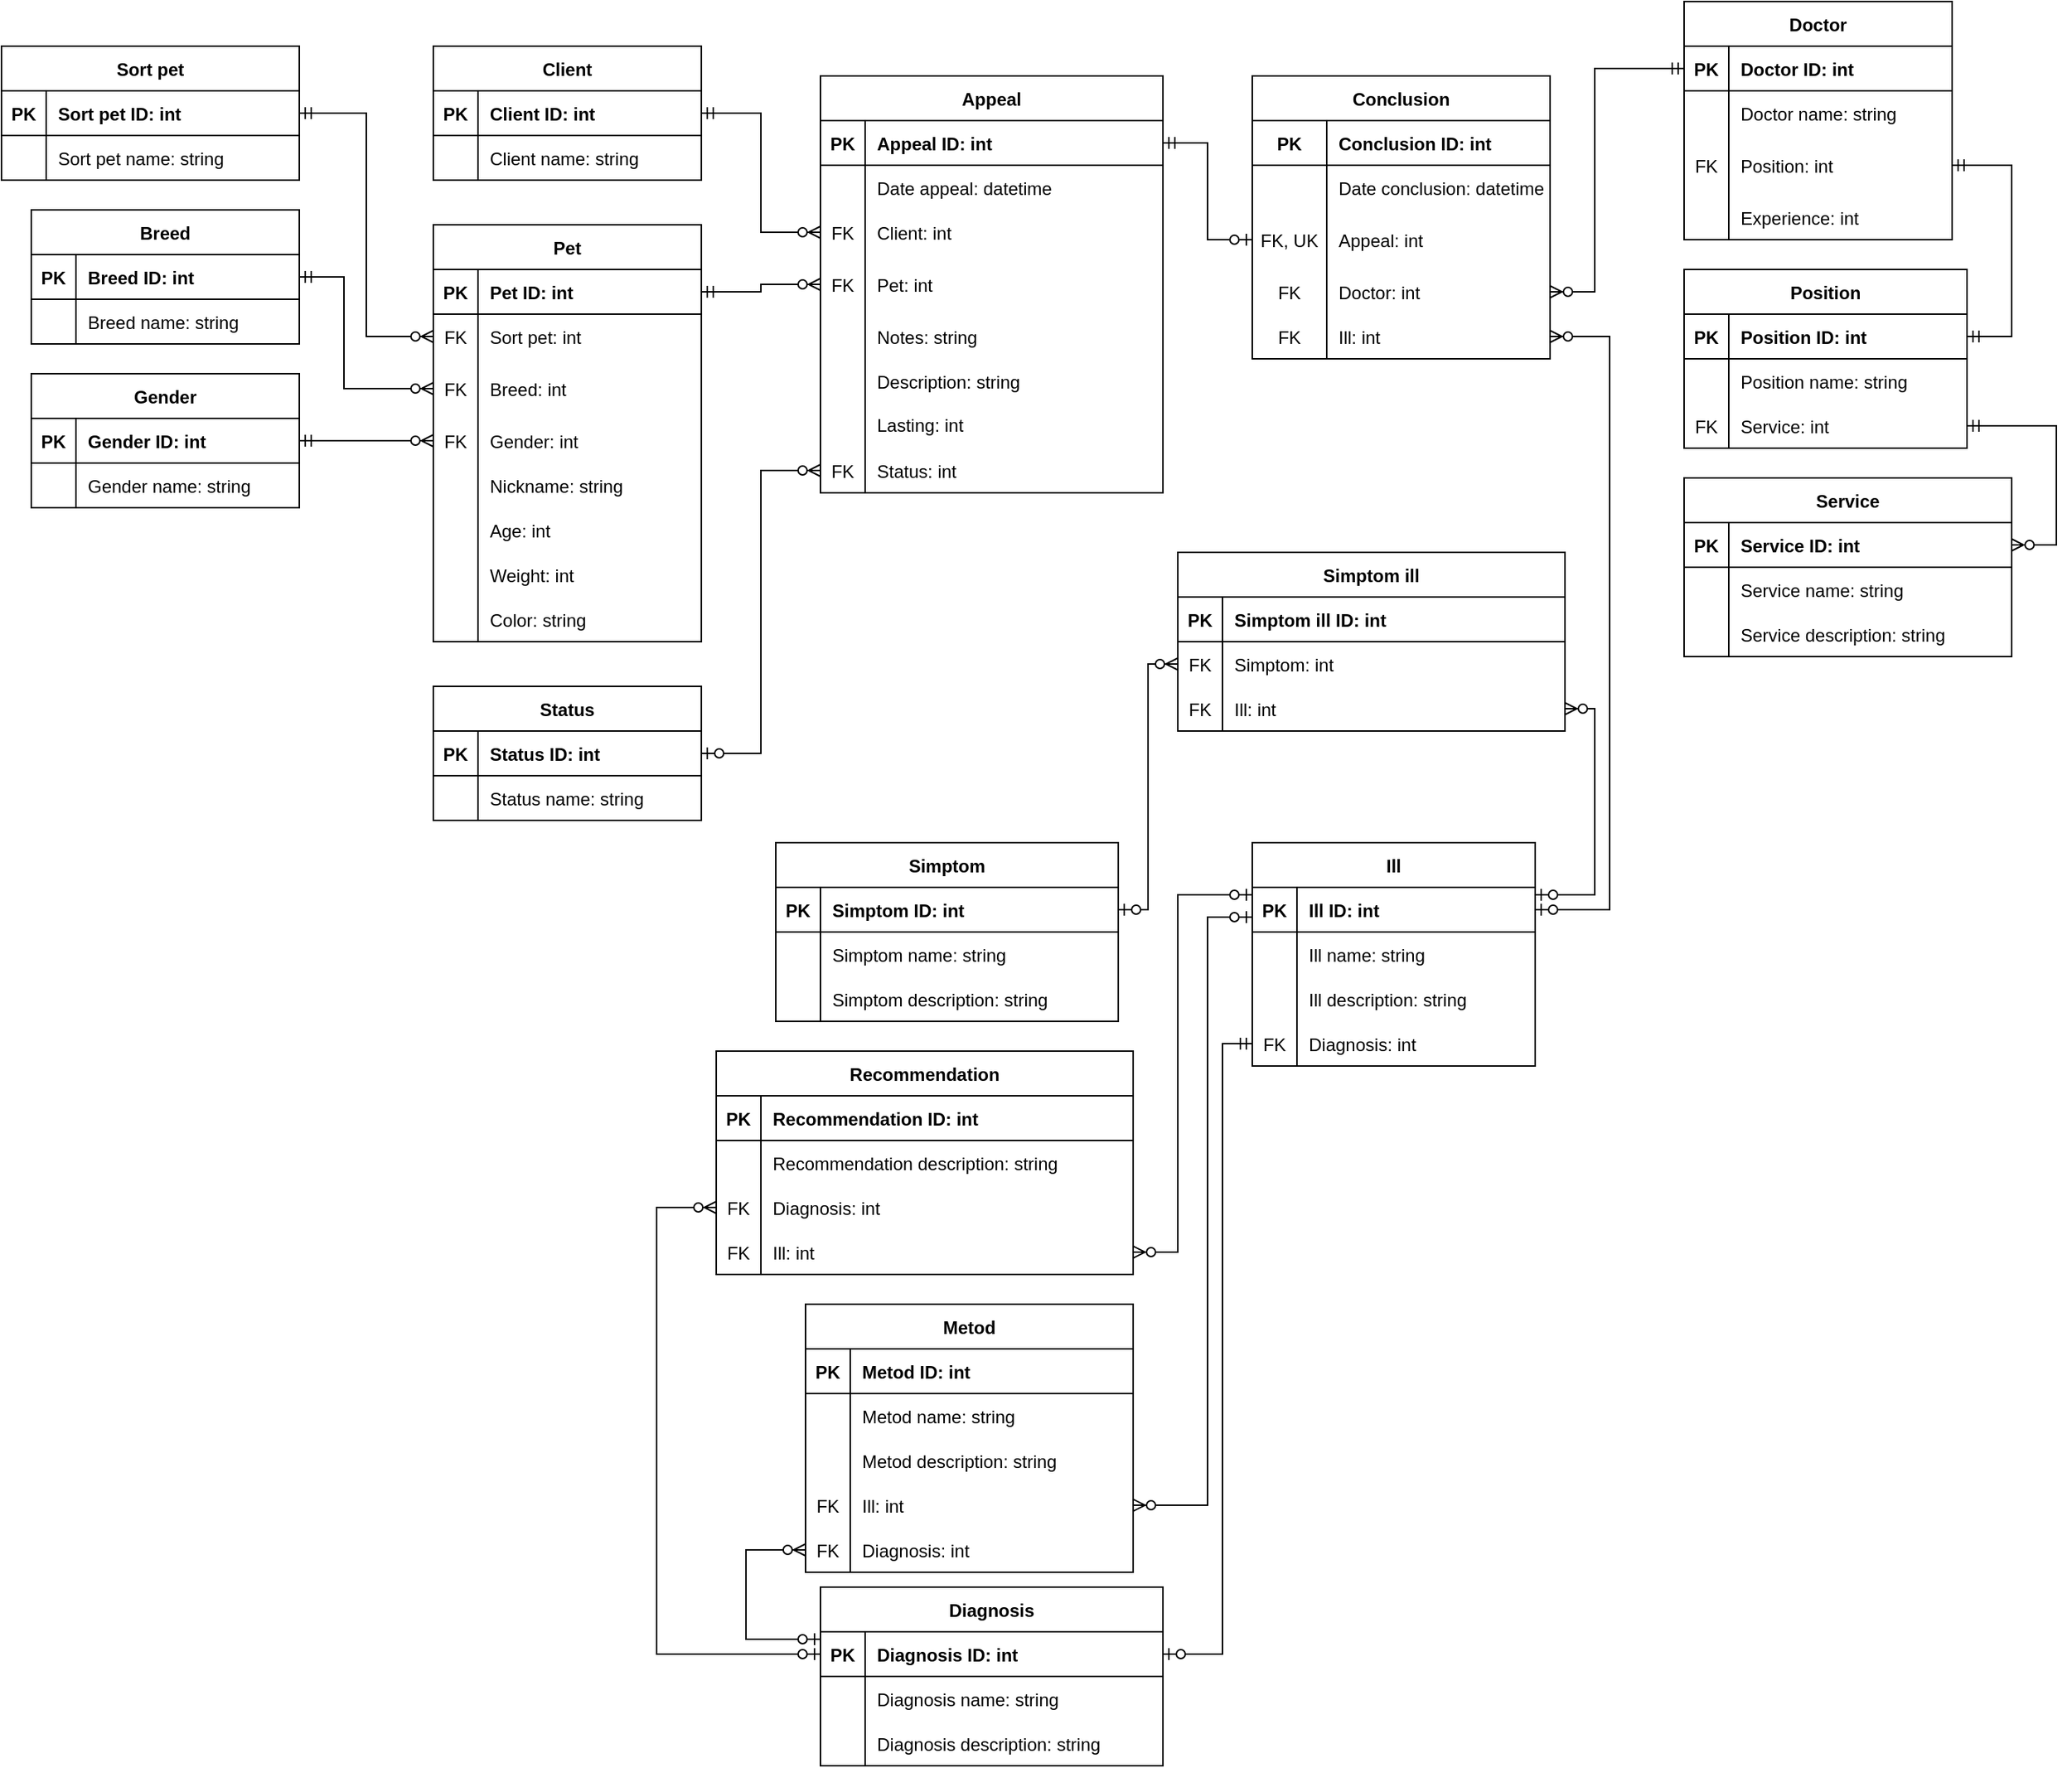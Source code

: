 <mxfile version="13.9.9" type="device"><diagram id="-YunWsmikA32jgt6FeSj" name="Страница 1"><mxGraphModel dx="2021" dy="494" grid="1" gridSize="10" guides="1" tooltips="1" connect="1" arrows="1" fold="1" page="1" pageScale="1" pageWidth="1169" pageHeight="1654" math="0" shadow="0"><root><mxCell id="0"/><mxCell id="1" parent="0"/><mxCell id="673K4u6FU-GTqoQ9WKUB-1" value="Appeal" style="shape=table;startSize=30;container=1;collapsible=1;childLayout=tableLayout;fixedRows=1;rowLines=0;fontStyle=1;align=center;resizeLast=1;fillColor=none;" parent="1" vertex="1"><mxGeometry x="-390" y="100" width="230" height="280" as="geometry"/></mxCell><mxCell id="673K4u6FU-GTqoQ9WKUB-2" value="" style="shape=partialRectangle;collapsible=0;dropTarget=0;pointerEvents=0;fillColor=none;top=0;left=0;bottom=1;right=0;points=[[0,0.5],[1,0.5]];portConstraint=eastwest;" parent="673K4u6FU-GTqoQ9WKUB-1" vertex="1"><mxGeometry y="30" width="230" height="30" as="geometry"/></mxCell><mxCell id="673K4u6FU-GTqoQ9WKUB-3" value="PK" style="shape=partialRectangle;connectable=0;fillColor=none;top=0;left=0;bottom=0;right=0;fontStyle=1;overflow=hidden;" parent="673K4u6FU-GTqoQ9WKUB-2" vertex="1"><mxGeometry width="30" height="30" as="geometry"><mxRectangle width="30" height="30" as="alternateBounds"/></mxGeometry></mxCell><mxCell id="673K4u6FU-GTqoQ9WKUB-4" value="Appeal ID: int" style="shape=partialRectangle;connectable=0;fillColor=none;top=0;left=0;bottom=0;right=0;align=left;spacingLeft=6;fontStyle=1;overflow=hidden;" parent="673K4u6FU-GTqoQ9WKUB-2" vertex="1"><mxGeometry x="30" width="200" height="30" as="geometry"><mxRectangle width="150" height="30" as="alternateBounds"/></mxGeometry></mxCell><mxCell id="673K4u6FU-GTqoQ9WKUB-11" value="" style="shape=partialRectangle;collapsible=0;dropTarget=0;pointerEvents=0;fillColor=none;top=0;left=0;bottom=0;right=0;points=[[0,0.5],[1,0.5]];portConstraint=eastwest;" parent="673K4u6FU-GTqoQ9WKUB-1" vertex="1"><mxGeometry y="60" width="230" height="30" as="geometry"/></mxCell><mxCell id="673K4u6FU-GTqoQ9WKUB-12" value="" style="shape=partialRectangle;connectable=0;fillColor=none;top=0;left=0;bottom=0;right=0;editable=1;overflow=hidden;" parent="673K4u6FU-GTqoQ9WKUB-11" vertex="1"><mxGeometry width="30" height="30" as="geometry"><mxRectangle width="30" height="30" as="alternateBounds"/></mxGeometry></mxCell><mxCell id="673K4u6FU-GTqoQ9WKUB-13" value="Date appeal: datetime" style="shape=partialRectangle;connectable=0;fillColor=none;top=0;left=0;bottom=0;right=0;align=left;spacingLeft=6;overflow=hidden;" parent="673K4u6FU-GTqoQ9WKUB-11" vertex="1"><mxGeometry x="30" width="200" height="30" as="geometry"><mxRectangle width="150" height="30" as="alternateBounds"/></mxGeometry></mxCell><mxCell id="673K4u6FU-GTqoQ9WKUB-215" value="" style="shape=partialRectangle;collapsible=0;dropTarget=0;pointerEvents=0;fillColor=none;top=0;left=0;bottom=0;right=0;points=[[0,0.5],[1,0.5]];portConstraint=eastwest;" parent="673K4u6FU-GTqoQ9WKUB-1" vertex="1"><mxGeometry y="90" width="230" height="30" as="geometry"/></mxCell><mxCell id="673K4u6FU-GTqoQ9WKUB-216" value="FK" style="shape=partialRectangle;connectable=0;fillColor=none;top=0;left=0;bottom=0;right=0;editable=1;overflow=hidden;" parent="673K4u6FU-GTqoQ9WKUB-215" vertex="1"><mxGeometry width="30" height="30" as="geometry"><mxRectangle width="30" height="30" as="alternateBounds"/></mxGeometry></mxCell><mxCell id="673K4u6FU-GTqoQ9WKUB-217" value="Client: int" style="shape=partialRectangle;connectable=0;top=0;left=0;bottom=0;right=0;align=left;spacingLeft=6;overflow=hidden;strokeColor=#d79b00;fillColor=none;" parent="673K4u6FU-GTqoQ9WKUB-215" vertex="1"><mxGeometry x="30" width="200" height="30" as="geometry"><mxRectangle width="150" height="30" as="alternateBounds"/></mxGeometry></mxCell><mxCell id="673K4u6FU-GTqoQ9WKUB-5" value="" style="shape=partialRectangle;collapsible=0;dropTarget=0;pointerEvents=0;fillColor=none;top=0;left=0;bottom=0;right=0;points=[[0,0.5],[1,0.5]];portConstraint=eastwest;" parent="673K4u6FU-GTqoQ9WKUB-1" vertex="1"><mxGeometry y="120" width="230" height="40" as="geometry"/></mxCell><mxCell id="673K4u6FU-GTqoQ9WKUB-6" value="FK" style="shape=partialRectangle;connectable=0;fillColor=none;top=0;left=0;bottom=0;right=0;editable=1;overflow=hidden;" parent="673K4u6FU-GTqoQ9WKUB-5" vertex="1"><mxGeometry width="30" height="40" as="geometry"><mxRectangle width="30" height="40" as="alternateBounds"/></mxGeometry></mxCell><mxCell id="673K4u6FU-GTqoQ9WKUB-7" value="Pet: int" style="shape=partialRectangle;connectable=0;top=0;left=0;bottom=0;right=0;align=left;spacingLeft=6;overflow=hidden;strokeColor=#b85450;fillColor=none;" parent="673K4u6FU-GTqoQ9WKUB-5" vertex="1"><mxGeometry x="30" width="200" height="40" as="geometry"><mxRectangle width="150" height="40" as="alternateBounds"/></mxGeometry></mxCell><mxCell id="673K4u6FU-GTqoQ9WKUB-205" value="" style="shape=partialRectangle;collapsible=0;dropTarget=0;pointerEvents=0;fillColor=none;top=0;left=0;bottom=0;right=0;points=[[0,0.5],[1,0.5]];portConstraint=eastwest;" parent="673K4u6FU-GTqoQ9WKUB-1" vertex="1"><mxGeometry y="160" width="230" height="30" as="geometry"/></mxCell><mxCell id="673K4u6FU-GTqoQ9WKUB-206" value="" style="shape=partialRectangle;connectable=0;fillColor=none;top=0;left=0;bottom=0;right=0;editable=1;overflow=hidden;" parent="673K4u6FU-GTqoQ9WKUB-205" vertex="1"><mxGeometry width="30" height="30" as="geometry"><mxRectangle width="30" height="30" as="alternateBounds"/></mxGeometry></mxCell><mxCell id="673K4u6FU-GTqoQ9WKUB-207" value="Notes: string" style="shape=partialRectangle;connectable=0;fillColor=none;top=0;left=0;bottom=0;right=0;align=left;spacingLeft=6;overflow=hidden;" parent="673K4u6FU-GTqoQ9WKUB-205" vertex="1"><mxGeometry x="30" width="200" height="30" as="geometry"><mxRectangle width="150" height="30" as="alternateBounds"/></mxGeometry></mxCell><mxCell id="673K4u6FU-GTqoQ9WKUB-8" value="" style="shape=partialRectangle;collapsible=0;dropTarget=0;pointerEvents=0;fillColor=none;top=0;left=0;bottom=0;right=0;points=[[0,0.5],[1,0.5]];portConstraint=eastwest;" parent="673K4u6FU-GTqoQ9WKUB-1" vertex="1"><mxGeometry y="190" width="230" height="30" as="geometry"/></mxCell><mxCell id="673K4u6FU-GTqoQ9WKUB-9" value="" style="shape=partialRectangle;connectable=0;fillColor=none;top=0;left=0;bottom=0;right=0;editable=1;overflow=hidden;" parent="673K4u6FU-GTqoQ9WKUB-8" vertex="1"><mxGeometry width="30" height="30" as="geometry"><mxRectangle width="30" height="30" as="alternateBounds"/></mxGeometry></mxCell><mxCell id="673K4u6FU-GTqoQ9WKUB-10" value="Description: string" style="shape=partialRectangle;connectable=0;fillColor=none;top=0;left=0;bottom=0;right=0;align=left;spacingLeft=6;overflow=hidden;" parent="673K4u6FU-GTqoQ9WKUB-8" vertex="1"><mxGeometry x="30" width="200" height="30" as="geometry"><mxRectangle width="150" height="30" as="alternateBounds"/></mxGeometry></mxCell><mxCell id="af6o2MMevJ_4rbdujyAd-61" value="" style="shape=partialRectangle;html=1;whiteSpace=wrap;collapsible=0;dropTarget=0;pointerEvents=0;fillColor=none;top=0;left=0;bottom=0;right=0;points=[[0,0.5],[1,0.5]];portConstraint=eastwest;" parent="673K4u6FU-GTqoQ9WKUB-1" vertex="1"><mxGeometry y="220" width="230" height="30" as="geometry"/></mxCell><mxCell id="af6o2MMevJ_4rbdujyAd-62" value="" style="shape=partialRectangle;html=1;whiteSpace=wrap;connectable=0;fillColor=none;top=0;left=0;bottom=0;right=0;overflow=hidden;" parent="af6o2MMevJ_4rbdujyAd-61" vertex="1"><mxGeometry width="30" height="30" as="geometry"/></mxCell><mxCell id="af6o2MMevJ_4rbdujyAd-63" value="Lasting: int" style="shape=partialRectangle;html=1;whiteSpace=wrap;connectable=0;fillColor=none;top=0;left=0;bottom=0;right=0;align=left;spacingLeft=6;overflow=hidden;" parent="af6o2MMevJ_4rbdujyAd-61" vertex="1"><mxGeometry x="30" width="200" height="30" as="geometry"/></mxCell><mxCell id="673K4u6FU-GTqoQ9WKUB-71" value="" style="shape=partialRectangle;collapsible=0;dropTarget=0;pointerEvents=0;fillColor=none;top=0;left=0;bottom=0;right=0;points=[[0,0.5],[1,0.5]];portConstraint=eastwest;" parent="673K4u6FU-GTqoQ9WKUB-1" vertex="1"><mxGeometry y="250" width="230" height="30" as="geometry"/></mxCell><mxCell id="673K4u6FU-GTqoQ9WKUB-72" value="FK" style="shape=partialRectangle;connectable=0;fillColor=none;top=0;left=0;bottom=0;right=0;editable=1;overflow=hidden;" parent="673K4u6FU-GTqoQ9WKUB-71" vertex="1"><mxGeometry width="30" height="30" as="geometry"><mxRectangle width="30" height="30" as="alternateBounds"/></mxGeometry></mxCell><mxCell id="673K4u6FU-GTqoQ9WKUB-73" value="Status: int" style="shape=partialRectangle;connectable=0;fillColor=none;top=0;left=0;bottom=0;right=0;align=left;spacingLeft=6;overflow=hidden;" parent="673K4u6FU-GTqoQ9WKUB-71" vertex="1"><mxGeometry x="30" width="200" height="30" as="geometry"><mxRectangle width="150" height="30" as="alternateBounds"/></mxGeometry></mxCell><mxCell id="673K4u6FU-GTqoQ9WKUB-54" value="Conclusion" style="shape=table;startSize=30;container=1;collapsible=1;childLayout=tableLayout;fixedRows=1;rowLines=0;fontStyle=1;align=center;resizeLast=1;" parent="1" vertex="1"><mxGeometry x="-100" y="100" width="200" height="190" as="geometry"/></mxCell><mxCell id="673K4u6FU-GTqoQ9WKUB-55" value="" style="shape=partialRectangle;collapsible=0;dropTarget=0;pointerEvents=0;fillColor=none;top=0;left=0;bottom=1;right=0;points=[[0,0.5],[1,0.5]];portConstraint=eastwest;" parent="673K4u6FU-GTqoQ9WKUB-54" vertex="1"><mxGeometry y="30" width="200" height="30" as="geometry"/></mxCell><mxCell id="673K4u6FU-GTqoQ9WKUB-56" value="PK" style="shape=partialRectangle;connectable=0;fillColor=none;top=0;left=0;bottom=0;right=0;fontStyle=1;overflow=hidden;" parent="673K4u6FU-GTqoQ9WKUB-55" vertex="1"><mxGeometry width="50" height="30" as="geometry"><mxRectangle width="50" height="30" as="alternateBounds"/></mxGeometry></mxCell><mxCell id="673K4u6FU-GTqoQ9WKUB-57" value="Conclusion ID: int" style="shape=partialRectangle;connectable=0;fillColor=none;top=0;left=0;bottom=0;right=0;align=left;spacingLeft=6;fontStyle=1;overflow=hidden;" parent="673K4u6FU-GTqoQ9WKUB-55" vertex="1"><mxGeometry x="50" width="150" height="30" as="geometry"><mxRectangle width="130" height="30" as="alternateBounds"/></mxGeometry></mxCell><mxCell id="673K4u6FU-GTqoQ9WKUB-77" value="" style="shape=partialRectangle;collapsible=0;dropTarget=0;pointerEvents=0;fillColor=none;top=0;left=0;bottom=0;right=0;points=[[0,0.5],[1,0.5]];portConstraint=eastwest;" parent="673K4u6FU-GTqoQ9WKUB-54" vertex="1"><mxGeometry y="60" width="200" height="30" as="geometry"/></mxCell><mxCell id="673K4u6FU-GTqoQ9WKUB-78" value="" style="shape=partialRectangle;connectable=0;fillColor=none;top=0;left=0;bottom=0;right=0;editable=1;overflow=hidden;" parent="673K4u6FU-GTqoQ9WKUB-77" vertex="1"><mxGeometry width="50" height="30" as="geometry"><mxRectangle width="50" height="30" as="alternateBounds"/></mxGeometry></mxCell><mxCell id="673K4u6FU-GTqoQ9WKUB-79" value="Date conclusion: datetime" style="shape=partialRectangle;connectable=0;fillColor=none;top=0;left=0;bottom=0;right=0;align=left;spacingLeft=6;overflow=hidden;" parent="673K4u6FU-GTqoQ9WKUB-77" vertex="1"><mxGeometry x="50" width="150" height="30" as="geometry"><mxRectangle width="130" height="30" as="alternateBounds"/></mxGeometry></mxCell><mxCell id="673K4u6FU-GTqoQ9WKUB-174" value="" style="shape=partialRectangle;collapsible=0;dropTarget=0;pointerEvents=0;fillColor=none;top=0;left=0;bottom=0;right=0;points=[[0,0.5],[1,0.5]];portConstraint=eastwest;" parent="673K4u6FU-GTqoQ9WKUB-54" vertex="1"><mxGeometry y="90" width="200" height="40" as="geometry"/></mxCell><mxCell id="673K4u6FU-GTqoQ9WKUB-175" value="FK, UK" style="shape=partialRectangle;connectable=0;fillColor=none;top=0;left=0;bottom=0;right=0;editable=1;overflow=hidden;" parent="673K4u6FU-GTqoQ9WKUB-174" vertex="1"><mxGeometry width="50" height="40" as="geometry"><mxRectangle width="50" height="40" as="alternateBounds"/></mxGeometry></mxCell><mxCell id="673K4u6FU-GTqoQ9WKUB-176" value="Appeal: int" style="shape=partialRectangle;connectable=0;fillColor=none;top=0;left=0;bottom=0;right=0;align=left;spacingLeft=6;overflow=hidden;" parent="673K4u6FU-GTqoQ9WKUB-174" vertex="1"><mxGeometry x="50" width="150" height="40" as="geometry"><mxRectangle width="130" height="40" as="alternateBounds"/></mxGeometry></mxCell><mxCell id="673K4u6FU-GTqoQ9WKUB-58" value="" style="shape=partialRectangle;collapsible=0;dropTarget=0;pointerEvents=0;fillColor=none;top=0;left=0;bottom=0;right=0;points=[[0,0.5],[1,0.5]];portConstraint=eastwest;" parent="673K4u6FU-GTqoQ9WKUB-54" vertex="1"><mxGeometry y="130" width="200" height="30" as="geometry"/></mxCell><mxCell id="673K4u6FU-GTqoQ9WKUB-59" value="FK" style="shape=partialRectangle;connectable=0;fillColor=none;top=0;left=0;bottom=0;right=0;editable=1;overflow=hidden;" parent="673K4u6FU-GTqoQ9WKUB-58" vertex="1"><mxGeometry width="50" height="30" as="geometry"><mxRectangle width="50" height="30" as="alternateBounds"/></mxGeometry></mxCell><mxCell id="673K4u6FU-GTqoQ9WKUB-60" value="Doctor: int" style="shape=partialRectangle;connectable=0;top=0;left=0;bottom=0;right=0;align=left;spacingLeft=6;overflow=hidden;fillColor=none;" parent="673K4u6FU-GTqoQ9WKUB-58" vertex="1"><mxGeometry x="50" width="150" height="30" as="geometry"><mxRectangle width="130" height="30" as="alternateBounds"/></mxGeometry></mxCell><mxCell id="673K4u6FU-GTqoQ9WKUB-61" value="" style="shape=partialRectangle;collapsible=0;dropTarget=0;pointerEvents=0;fillColor=none;top=0;left=0;bottom=0;right=0;points=[[0,0.5],[1,0.5]];portConstraint=eastwest;" parent="673K4u6FU-GTqoQ9WKUB-54" vertex="1"><mxGeometry y="160" width="200" height="30" as="geometry"/></mxCell><mxCell id="673K4u6FU-GTqoQ9WKUB-62" value="FK" style="shape=partialRectangle;connectable=0;fillColor=none;top=0;left=0;bottom=0;right=0;editable=1;overflow=hidden;" parent="673K4u6FU-GTqoQ9WKUB-61" vertex="1"><mxGeometry width="50" height="30" as="geometry"><mxRectangle width="50" height="30" as="alternateBounds"/></mxGeometry></mxCell><mxCell id="673K4u6FU-GTqoQ9WKUB-63" value="Ill: int" style="shape=partialRectangle;connectable=0;top=0;left=0;bottom=0;right=0;align=left;spacingLeft=6;overflow=hidden;strokeColor=#b85450;fillColor=none;" parent="673K4u6FU-GTqoQ9WKUB-61" vertex="1"><mxGeometry x="50" width="150" height="30" as="geometry"><mxRectangle width="130" height="30" as="alternateBounds"/></mxGeometry></mxCell><mxCell id="673K4u6FU-GTqoQ9WKUB-180" style="edgeStyle=orthogonalEdgeStyle;rounded=0;orthogonalLoop=1;jettySize=auto;html=1;exitX=0;exitY=0.5;exitDx=0;exitDy=0;entryX=1;entryY=0.5;entryDx=0;entryDy=0;fontSize=11;endArrow=ERmandOne;endFill=0;startArrow=ERzeroToOne;startFill=0;" parent="1" source="673K4u6FU-GTqoQ9WKUB-174" target="673K4u6FU-GTqoQ9WKUB-2" edge="1"><mxGeometry relative="1" as="geometry"/></mxCell><mxCell id="af6o2MMevJ_4rbdujyAd-31" value="Doctor" style="shape=table;startSize=30;container=1;collapsible=1;childLayout=tableLayout;fixedRows=1;rowLines=0;fontStyle=1;align=center;resizeLast=1;" parent="1" vertex="1"><mxGeometry x="190" y="50" width="180" height="160" as="geometry"/></mxCell><mxCell id="af6o2MMevJ_4rbdujyAd-32" value="" style="shape=partialRectangle;collapsible=0;dropTarget=0;pointerEvents=0;fillColor=none;top=0;left=0;bottom=1;right=0;points=[[0,0.5],[1,0.5]];portConstraint=eastwest;" parent="af6o2MMevJ_4rbdujyAd-31" vertex="1"><mxGeometry y="30" width="180" height="30" as="geometry"/></mxCell><mxCell id="af6o2MMevJ_4rbdujyAd-33" value="PK" style="shape=partialRectangle;connectable=0;fillColor=none;top=0;left=0;bottom=0;right=0;fontStyle=1;overflow=hidden;" parent="af6o2MMevJ_4rbdujyAd-32" vertex="1"><mxGeometry width="30" height="30" as="geometry"><mxRectangle width="30" height="30" as="alternateBounds"/></mxGeometry></mxCell><mxCell id="af6o2MMevJ_4rbdujyAd-34" value="Doctor ID: int" style="shape=partialRectangle;connectable=0;fillColor=none;top=0;left=0;bottom=0;right=0;align=left;spacingLeft=6;fontStyle=1;overflow=hidden;" parent="af6o2MMevJ_4rbdujyAd-32" vertex="1"><mxGeometry x="30" width="150" height="30" as="geometry"><mxRectangle width="150" height="30" as="alternateBounds"/></mxGeometry></mxCell><mxCell id="af6o2MMevJ_4rbdujyAd-35" value="" style="shape=partialRectangle;collapsible=0;dropTarget=0;pointerEvents=0;fillColor=none;top=0;left=0;bottom=0;right=0;points=[[0,0.5],[1,0.5]];portConstraint=eastwest;" parent="af6o2MMevJ_4rbdujyAd-31" vertex="1"><mxGeometry y="60" width="180" height="30" as="geometry"/></mxCell><mxCell id="af6o2MMevJ_4rbdujyAd-36" value="" style="shape=partialRectangle;connectable=0;fillColor=none;top=0;left=0;bottom=0;right=0;editable=1;overflow=hidden;" parent="af6o2MMevJ_4rbdujyAd-35" vertex="1"><mxGeometry width="30" height="30" as="geometry"><mxRectangle width="30" height="30" as="alternateBounds"/></mxGeometry></mxCell><mxCell id="af6o2MMevJ_4rbdujyAd-37" value="Doctor name: string" style="shape=partialRectangle;connectable=0;fillColor=none;top=0;left=0;bottom=0;right=0;align=left;spacingLeft=6;overflow=hidden;" parent="af6o2MMevJ_4rbdujyAd-35" vertex="1"><mxGeometry x="30" width="150" height="30" as="geometry"><mxRectangle width="150" height="30" as="alternateBounds"/></mxGeometry></mxCell><mxCell id="af6o2MMevJ_4rbdujyAd-38" value="" style="shape=partialRectangle;collapsible=0;dropTarget=0;pointerEvents=0;fillColor=none;top=0;left=0;bottom=0;right=0;points=[[0,0.5],[1,0.5]];portConstraint=eastwest;" parent="af6o2MMevJ_4rbdujyAd-31" vertex="1"><mxGeometry y="90" width="180" height="40" as="geometry"/></mxCell><mxCell id="af6o2MMevJ_4rbdujyAd-39" value="FK" style="shape=partialRectangle;connectable=0;fillColor=none;top=0;left=0;bottom=0;right=0;editable=1;overflow=hidden;" parent="af6o2MMevJ_4rbdujyAd-38" vertex="1"><mxGeometry width="30" height="40" as="geometry"><mxRectangle width="30" height="40" as="alternateBounds"/></mxGeometry></mxCell><mxCell id="af6o2MMevJ_4rbdujyAd-40" value="Position: int" style="shape=partialRectangle;connectable=0;fillColor=none;top=0;left=0;bottom=0;right=0;align=left;spacingLeft=6;overflow=hidden;" parent="af6o2MMevJ_4rbdujyAd-38" vertex="1"><mxGeometry x="30" width="150" height="40" as="geometry"><mxRectangle width="150" height="40" as="alternateBounds"/></mxGeometry></mxCell><mxCell id="af6o2MMevJ_4rbdujyAd-41" value="" style="shape=partialRectangle;collapsible=0;dropTarget=0;pointerEvents=0;fillColor=none;top=0;left=0;bottom=0;right=0;points=[[0,0.5],[1,0.5]];portConstraint=eastwest;" parent="af6o2MMevJ_4rbdujyAd-31" vertex="1"><mxGeometry y="130" width="180" height="30" as="geometry"/></mxCell><mxCell id="af6o2MMevJ_4rbdujyAd-42" value="" style="shape=partialRectangle;connectable=0;fillColor=none;top=0;left=0;bottom=0;right=0;editable=1;overflow=hidden;" parent="af6o2MMevJ_4rbdujyAd-41" vertex="1"><mxGeometry width="30" height="30" as="geometry"><mxRectangle width="30" height="30" as="alternateBounds"/></mxGeometry></mxCell><mxCell id="af6o2MMevJ_4rbdujyAd-43" value="Experience: int" style="shape=partialRectangle;connectable=0;top=0;left=0;bottom=0;right=0;align=left;spacingLeft=6;overflow=hidden;fillColor=none;" parent="af6o2MMevJ_4rbdujyAd-41" vertex="1"><mxGeometry x="30" width="150" height="30" as="geometry"><mxRectangle width="150" height="30" as="alternateBounds"/></mxGeometry></mxCell><mxCell id="af6o2MMevJ_4rbdujyAd-64" value="" style="endArrow=ERmandOne;html=1;entryX=0;entryY=0.5;entryDx=0;entryDy=0;edgeStyle=orthogonalEdgeStyle;rounded=0;exitX=1;exitY=0.5;exitDx=0;exitDy=0;endFill=0;startArrow=ERzeroToMany;startFill=1;" parent="1" source="673K4u6FU-GTqoQ9WKUB-58" target="af6o2MMevJ_4rbdujyAd-32" edge="1"><mxGeometry width="50" height="50" relative="1" as="geometry"><mxPoint x="160" y="230" as="sourcePoint"/><mxPoint x="740" y="330" as="targetPoint"/><Array as="points"><mxPoint x="130" y="245"/><mxPoint x="130" y="95"/></Array></mxGeometry></mxCell><mxCell id="af6o2MMevJ_4rbdujyAd-68" style="edgeStyle=orthogonalEdgeStyle;rounded=0;orthogonalLoop=1;jettySize=auto;html=1;startArrow=ERmandOne;startFill=0;endArrow=ERzeroToMany;endFill=1;" parent="1" source="af6o2MMevJ_4rbdujyAd-76" target="673K4u6FU-GTqoQ9WKUB-215" edge="1"><mxGeometry relative="1" as="geometry"><mxPoint x="-180" y="195" as="sourcePoint"/></mxGeometry></mxCell><mxCell id="af6o2MMevJ_4rbdujyAd-75" value="Client" style="shape=table;startSize=30;container=1;collapsible=1;childLayout=tableLayout;fixedRows=1;rowLines=0;fontStyle=1;align=center;resizeLast=1;" parent="1" vertex="1"><mxGeometry x="-650" y="80" width="180" height="90" as="geometry"/></mxCell><mxCell id="af6o2MMevJ_4rbdujyAd-76" value="" style="shape=partialRectangle;collapsible=0;dropTarget=0;pointerEvents=0;fillColor=none;top=0;left=0;bottom=1;right=0;points=[[0,0.5],[1,0.5]];portConstraint=eastwest;" parent="af6o2MMevJ_4rbdujyAd-75" vertex="1"><mxGeometry y="30" width="180" height="30" as="geometry"/></mxCell><mxCell id="af6o2MMevJ_4rbdujyAd-77" value="PK" style="shape=partialRectangle;connectable=0;fillColor=none;top=0;left=0;bottom=0;right=0;fontStyle=1;overflow=hidden;" parent="af6o2MMevJ_4rbdujyAd-76" vertex="1"><mxGeometry width="30" height="30" as="geometry"><mxRectangle width="30" height="30" as="alternateBounds"/></mxGeometry></mxCell><mxCell id="af6o2MMevJ_4rbdujyAd-78" value="Client ID: int" style="shape=partialRectangle;connectable=0;fillColor=none;top=0;left=0;bottom=0;right=0;align=left;spacingLeft=6;fontStyle=1;overflow=hidden;" parent="af6o2MMevJ_4rbdujyAd-76" vertex="1"><mxGeometry x="30" width="150" height="30" as="geometry"><mxRectangle width="150" height="30" as="alternateBounds"/></mxGeometry></mxCell><mxCell id="af6o2MMevJ_4rbdujyAd-79" value="" style="shape=partialRectangle;collapsible=0;dropTarget=0;pointerEvents=0;fillColor=none;top=0;left=0;bottom=0;right=0;points=[[0,0.5],[1,0.5]];portConstraint=eastwest;" parent="af6o2MMevJ_4rbdujyAd-75" vertex="1"><mxGeometry y="60" width="180" height="30" as="geometry"/></mxCell><mxCell id="af6o2MMevJ_4rbdujyAd-80" value="" style="shape=partialRectangle;connectable=0;fillColor=none;top=0;left=0;bottom=0;right=0;editable=1;overflow=hidden;" parent="af6o2MMevJ_4rbdujyAd-79" vertex="1"><mxGeometry width="30" height="30" as="geometry"><mxRectangle width="30" height="30" as="alternateBounds"/></mxGeometry></mxCell><mxCell id="af6o2MMevJ_4rbdujyAd-81" value="Client name: string" style="shape=partialRectangle;connectable=0;fillColor=none;top=0;left=0;bottom=0;right=0;align=left;spacingLeft=6;overflow=hidden;" parent="af6o2MMevJ_4rbdujyAd-79" vertex="1"><mxGeometry x="30" width="150" height="30" as="geometry"><mxRectangle width="150" height="30" as="alternateBounds"/></mxGeometry></mxCell><mxCell id="af6o2MMevJ_4rbdujyAd-119" value="Pet" style="shape=table;startSize=30;container=1;collapsible=1;childLayout=tableLayout;fixedRows=1;rowLines=0;fontStyle=1;align=center;resizeLast=1;" parent="1" vertex="1"><mxGeometry x="-650" y="200" width="180" height="280" as="geometry"/></mxCell><mxCell id="af6o2MMevJ_4rbdujyAd-120" value="" style="shape=partialRectangle;collapsible=0;dropTarget=0;pointerEvents=0;fillColor=none;top=0;left=0;bottom=1;right=0;points=[[0,0.5],[1,0.5]];portConstraint=eastwest;" parent="af6o2MMevJ_4rbdujyAd-119" vertex="1"><mxGeometry y="30" width="180" height="30" as="geometry"/></mxCell><mxCell id="af6o2MMevJ_4rbdujyAd-121" value="PK" style="shape=partialRectangle;connectable=0;fillColor=none;top=0;left=0;bottom=0;right=0;fontStyle=1;overflow=hidden;" parent="af6o2MMevJ_4rbdujyAd-120" vertex="1"><mxGeometry width="30" height="30" as="geometry"><mxRectangle width="30" height="30" as="alternateBounds"/></mxGeometry></mxCell><mxCell id="af6o2MMevJ_4rbdujyAd-122" value="Pet ID: int" style="shape=partialRectangle;connectable=0;fillColor=none;top=0;left=0;bottom=0;right=0;align=left;spacingLeft=6;fontStyle=1;overflow=hidden;" parent="af6o2MMevJ_4rbdujyAd-120" vertex="1"><mxGeometry x="30" width="150" height="30" as="geometry"><mxRectangle width="150" height="30" as="alternateBounds"/></mxGeometry></mxCell><mxCell id="af6o2MMevJ_4rbdujyAd-123" value="" style="shape=partialRectangle;collapsible=0;dropTarget=0;pointerEvents=0;fillColor=none;top=0;left=0;bottom=0;right=0;points=[[0,0.5],[1,0.5]];portConstraint=eastwest;" parent="af6o2MMevJ_4rbdujyAd-119" vertex="1"><mxGeometry y="60" width="180" height="30" as="geometry"/></mxCell><mxCell id="af6o2MMevJ_4rbdujyAd-124" value="FK" style="shape=partialRectangle;connectable=0;fillColor=none;top=0;left=0;bottom=0;right=0;editable=1;overflow=hidden;" parent="af6o2MMevJ_4rbdujyAd-123" vertex="1"><mxGeometry width="30" height="30" as="geometry"><mxRectangle width="30" height="30" as="alternateBounds"/></mxGeometry></mxCell><mxCell id="af6o2MMevJ_4rbdujyAd-125" value="Sort pet: int" style="shape=partialRectangle;connectable=0;fillColor=none;top=0;left=0;bottom=0;right=0;align=left;spacingLeft=6;overflow=hidden;" parent="af6o2MMevJ_4rbdujyAd-123" vertex="1"><mxGeometry x="30" width="150" height="30" as="geometry"><mxRectangle width="150" height="30" as="alternateBounds"/></mxGeometry></mxCell><mxCell id="af6o2MMevJ_4rbdujyAd-126" value="" style="shape=partialRectangle;collapsible=0;dropTarget=0;pointerEvents=0;fillColor=none;top=0;left=0;bottom=0;right=0;points=[[0,0.5],[1,0.5]];portConstraint=eastwest;" parent="af6o2MMevJ_4rbdujyAd-119" vertex="1"><mxGeometry y="90" width="180" height="40" as="geometry"/></mxCell><mxCell id="af6o2MMevJ_4rbdujyAd-127" value="FK" style="shape=partialRectangle;connectable=0;fillColor=none;top=0;left=0;bottom=0;right=0;editable=1;overflow=hidden;" parent="af6o2MMevJ_4rbdujyAd-126" vertex="1"><mxGeometry width="30" height="40" as="geometry"><mxRectangle width="30" height="40" as="alternateBounds"/></mxGeometry></mxCell><mxCell id="af6o2MMevJ_4rbdujyAd-128" value="Breed: int" style="shape=partialRectangle;connectable=0;fillColor=none;top=0;left=0;bottom=0;right=0;align=left;spacingLeft=6;overflow=hidden;" parent="af6o2MMevJ_4rbdujyAd-126" vertex="1"><mxGeometry x="30" width="150" height="40" as="geometry"><mxRectangle width="150" height="40" as="alternateBounds"/></mxGeometry></mxCell><mxCell id="af6o2MMevJ_4rbdujyAd-129" value="" style="shape=partialRectangle;collapsible=0;dropTarget=0;pointerEvents=0;fillColor=none;top=0;left=0;bottom=0;right=0;points=[[0,0.5],[1,0.5]];portConstraint=eastwest;" parent="af6o2MMevJ_4rbdujyAd-119" vertex="1"><mxGeometry y="130" width="180" height="30" as="geometry"/></mxCell><mxCell id="af6o2MMevJ_4rbdujyAd-130" value="FK" style="shape=partialRectangle;connectable=0;fillColor=none;top=0;left=0;bottom=0;right=0;editable=1;overflow=hidden;" parent="af6o2MMevJ_4rbdujyAd-129" vertex="1"><mxGeometry width="30" height="30" as="geometry"><mxRectangle width="30" height="30" as="alternateBounds"/></mxGeometry></mxCell><mxCell id="af6o2MMevJ_4rbdujyAd-131" value="Gender: int" style="shape=partialRectangle;connectable=0;top=0;left=0;bottom=0;right=0;align=left;spacingLeft=6;overflow=hidden;fillColor=none;" parent="af6o2MMevJ_4rbdujyAd-129" vertex="1"><mxGeometry x="30" width="150" height="30" as="geometry"><mxRectangle width="150" height="30" as="alternateBounds"/></mxGeometry></mxCell><mxCell id="af6o2MMevJ_4rbdujyAd-132" value="" style="shape=partialRectangle;collapsible=0;dropTarget=0;pointerEvents=0;fillColor=none;top=0;left=0;bottom=0;right=0;points=[[0,0.5],[1,0.5]];portConstraint=eastwest;" parent="af6o2MMevJ_4rbdujyAd-119" vertex="1"><mxGeometry y="160" width="180" height="30" as="geometry"/></mxCell><mxCell id="af6o2MMevJ_4rbdujyAd-133" value="" style="shape=partialRectangle;connectable=0;fillColor=none;top=0;left=0;bottom=0;right=0;editable=1;overflow=hidden;" parent="af6o2MMevJ_4rbdujyAd-132" vertex="1"><mxGeometry width="30" height="30" as="geometry"><mxRectangle width="30" height="30" as="alternateBounds"/></mxGeometry></mxCell><mxCell id="af6o2MMevJ_4rbdujyAd-134" value="Nickname: string" style="shape=partialRectangle;connectable=0;fillColor=none;top=0;left=0;bottom=0;right=0;align=left;spacingLeft=6;overflow=hidden;" parent="af6o2MMevJ_4rbdujyAd-132" vertex="1"><mxGeometry x="30" width="150" height="30" as="geometry"><mxRectangle width="150" height="30" as="alternateBounds"/></mxGeometry></mxCell><mxCell id="af6o2MMevJ_4rbdujyAd-135" value="" style="shape=partialRectangle;collapsible=0;dropTarget=0;pointerEvents=0;fillColor=none;top=0;left=0;bottom=0;right=0;points=[[0,0.5],[1,0.5]];portConstraint=eastwest;" parent="af6o2MMevJ_4rbdujyAd-119" vertex="1"><mxGeometry y="190" width="180" height="30" as="geometry"/></mxCell><mxCell id="af6o2MMevJ_4rbdujyAd-136" value="" style="shape=partialRectangle;connectable=0;fillColor=none;top=0;left=0;bottom=0;right=0;editable=1;overflow=hidden;" parent="af6o2MMevJ_4rbdujyAd-135" vertex="1"><mxGeometry width="30" height="30" as="geometry"><mxRectangle width="30" height="30" as="alternateBounds"/></mxGeometry></mxCell><mxCell id="af6o2MMevJ_4rbdujyAd-137" value="Age: int" style="shape=partialRectangle;connectable=0;fillColor=none;top=0;left=0;bottom=0;right=0;align=left;spacingLeft=6;overflow=hidden;" parent="af6o2MMevJ_4rbdujyAd-135" vertex="1"><mxGeometry x="30" width="150" height="30" as="geometry"><mxRectangle width="150" height="30" as="alternateBounds"/></mxGeometry></mxCell><mxCell id="af6o2MMevJ_4rbdujyAd-138" value="" style="shape=partialRectangle;collapsible=0;dropTarget=0;pointerEvents=0;fillColor=none;top=0;left=0;bottom=0;right=0;points=[[0,0.5],[1,0.5]];portConstraint=eastwest;" parent="af6o2MMevJ_4rbdujyAd-119" vertex="1"><mxGeometry y="220" width="180" height="30" as="geometry"/></mxCell><mxCell id="af6o2MMevJ_4rbdujyAd-139" value="" style="shape=partialRectangle;connectable=0;fillColor=none;top=0;left=0;bottom=0;right=0;editable=1;overflow=hidden;" parent="af6o2MMevJ_4rbdujyAd-138" vertex="1"><mxGeometry width="30" height="30" as="geometry"><mxRectangle width="30" height="30" as="alternateBounds"/></mxGeometry></mxCell><mxCell id="af6o2MMevJ_4rbdujyAd-140" value="Weight: int" style="shape=partialRectangle;connectable=0;fillColor=none;top=0;left=0;bottom=0;right=0;align=left;spacingLeft=6;overflow=hidden;" parent="af6o2MMevJ_4rbdujyAd-138" vertex="1"><mxGeometry x="30" width="150" height="30" as="geometry"><mxRectangle width="150" height="30" as="alternateBounds"/></mxGeometry></mxCell><mxCell id="af6o2MMevJ_4rbdujyAd-141" style="shape=partialRectangle;collapsible=0;dropTarget=0;pointerEvents=0;fillColor=none;top=0;left=0;bottom=0;right=0;points=[[0,0.5],[1,0.5]];portConstraint=eastwest;" parent="af6o2MMevJ_4rbdujyAd-119" vertex="1"><mxGeometry y="250" width="180" height="30" as="geometry"/></mxCell><mxCell id="af6o2MMevJ_4rbdujyAd-142" style="shape=partialRectangle;connectable=0;fillColor=none;top=0;left=0;bottom=0;right=0;editable=1;overflow=hidden;" parent="af6o2MMevJ_4rbdujyAd-141" vertex="1"><mxGeometry width="30" height="30" as="geometry"><mxRectangle width="30" height="30" as="alternateBounds"/></mxGeometry></mxCell><mxCell id="af6o2MMevJ_4rbdujyAd-143" value="Color: string" style="shape=partialRectangle;connectable=0;fillColor=none;top=0;left=0;bottom=0;right=0;align=left;spacingLeft=6;overflow=hidden;" parent="af6o2MMevJ_4rbdujyAd-141" vertex="1"><mxGeometry x="30" width="150" height="30" as="geometry"><mxRectangle width="150" height="30" as="alternateBounds"/></mxGeometry></mxCell><mxCell id="af6o2MMevJ_4rbdujyAd-144" style="edgeStyle=orthogonalEdgeStyle;rounded=0;orthogonalLoop=1;jettySize=auto;html=1;exitX=1;exitY=0.5;exitDx=0;exitDy=0;startArrow=ERmandOne;startFill=0;endArrow=ERzeroToMany;endFill=1;" parent="1" source="af6o2MMevJ_4rbdujyAd-120" target="673K4u6FU-GTqoQ9WKUB-5" edge="1"><mxGeometry relative="1" as="geometry"/></mxCell><mxCell id="af6o2MMevJ_4rbdujyAd-145" value="Status" style="shape=table;startSize=30;container=1;collapsible=1;childLayout=tableLayout;fixedRows=1;rowLines=0;fontStyle=1;align=center;resizeLast=1;" parent="1" vertex="1"><mxGeometry x="-650" y="510" width="180" height="90" as="geometry"/></mxCell><mxCell id="af6o2MMevJ_4rbdujyAd-146" value="" style="shape=partialRectangle;collapsible=0;dropTarget=0;pointerEvents=0;fillColor=none;top=0;left=0;bottom=1;right=0;points=[[0,0.5],[1,0.5]];portConstraint=eastwest;" parent="af6o2MMevJ_4rbdujyAd-145" vertex="1"><mxGeometry y="30" width="180" height="30" as="geometry"/></mxCell><mxCell id="af6o2MMevJ_4rbdujyAd-147" value="PK" style="shape=partialRectangle;connectable=0;fillColor=none;top=0;left=0;bottom=0;right=0;fontStyle=1;overflow=hidden;" parent="af6o2MMevJ_4rbdujyAd-146" vertex="1"><mxGeometry width="30" height="30" as="geometry"><mxRectangle width="30" height="30" as="alternateBounds"/></mxGeometry></mxCell><mxCell id="af6o2MMevJ_4rbdujyAd-148" value="Status ID: int" style="shape=partialRectangle;connectable=0;fillColor=none;top=0;left=0;bottom=0;right=0;align=left;spacingLeft=6;fontStyle=1;overflow=hidden;" parent="af6o2MMevJ_4rbdujyAd-146" vertex="1"><mxGeometry x="30" width="150" height="30" as="geometry"><mxRectangle width="150" height="30" as="alternateBounds"/></mxGeometry></mxCell><mxCell id="af6o2MMevJ_4rbdujyAd-149" value="" style="shape=partialRectangle;collapsible=0;dropTarget=0;pointerEvents=0;fillColor=none;top=0;left=0;bottom=0;right=0;points=[[0,0.5],[1,0.5]];portConstraint=eastwest;" parent="af6o2MMevJ_4rbdujyAd-145" vertex="1"><mxGeometry y="60" width="180" height="30" as="geometry"/></mxCell><mxCell id="af6o2MMevJ_4rbdujyAd-150" value="" style="shape=partialRectangle;connectable=0;fillColor=none;top=0;left=0;bottom=0;right=0;editable=1;overflow=hidden;" parent="af6o2MMevJ_4rbdujyAd-149" vertex="1"><mxGeometry width="30" height="30" as="geometry"><mxRectangle width="30" height="30" as="alternateBounds"/></mxGeometry></mxCell><mxCell id="af6o2MMevJ_4rbdujyAd-151" value="Status name: string" style="shape=partialRectangle;connectable=0;fillColor=none;top=0;left=0;bottom=0;right=0;align=left;spacingLeft=6;overflow=hidden;" parent="af6o2MMevJ_4rbdujyAd-149" vertex="1"><mxGeometry x="30" width="150" height="30" as="geometry"><mxRectangle width="150" height="30" as="alternateBounds"/></mxGeometry></mxCell><mxCell id="af6o2MMevJ_4rbdujyAd-152" style="edgeStyle=orthogonalEdgeStyle;rounded=0;orthogonalLoop=1;jettySize=auto;html=1;exitX=1;exitY=0.5;exitDx=0;exitDy=0;startArrow=ERzeroToOne;startFill=1;endArrow=ERzeroToMany;endFill=1;" parent="1" source="af6o2MMevJ_4rbdujyAd-146" target="673K4u6FU-GTqoQ9WKUB-71" edge="1"><mxGeometry relative="1" as="geometry"/></mxCell><mxCell id="af6o2MMevJ_4rbdujyAd-165" value="Sort pet" style="shape=table;startSize=30;container=1;collapsible=1;childLayout=tableLayout;fixedRows=1;rowLines=0;fontStyle=1;align=center;resizeLast=1;" parent="1" vertex="1"><mxGeometry x="-940" y="80" width="200" height="90" as="geometry"/></mxCell><mxCell id="af6o2MMevJ_4rbdujyAd-166" value="" style="shape=partialRectangle;collapsible=0;dropTarget=0;pointerEvents=0;fillColor=none;top=0;left=0;bottom=1;right=0;points=[[0,0.5],[1,0.5]];portConstraint=eastwest;" parent="af6o2MMevJ_4rbdujyAd-165" vertex="1"><mxGeometry y="30" width="200" height="30" as="geometry"/></mxCell><mxCell id="af6o2MMevJ_4rbdujyAd-167" value="PK" style="shape=partialRectangle;connectable=0;fillColor=none;top=0;left=0;bottom=0;right=0;fontStyle=1;overflow=hidden;" parent="af6o2MMevJ_4rbdujyAd-166" vertex="1"><mxGeometry width="30" height="30" as="geometry"><mxRectangle width="30" height="30" as="alternateBounds"/></mxGeometry></mxCell><mxCell id="af6o2MMevJ_4rbdujyAd-168" value="Sort pet ID: int" style="shape=partialRectangle;connectable=0;fillColor=none;top=0;left=0;bottom=0;right=0;align=left;spacingLeft=6;fontStyle=1;overflow=hidden;" parent="af6o2MMevJ_4rbdujyAd-166" vertex="1"><mxGeometry x="30" width="170" height="30" as="geometry"><mxRectangle width="150" height="30" as="alternateBounds"/></mxGeometry></mxCell><mxCell id="af6o2MMevJ_4rbdujyAd-169" value="" style="shape=partialRectangle;collapsible=0;dropTarget=0;pointerEvents=0;fillColor=none;top=0;left=0;bottom=0;right=0;points=[[0,0.5],[1,0.5]];portConstraint=eastwest;" parent="af6o2MMevJ_4rbdujyAd-165" vertex="1"><mxGeometry y="60" width="200" height="30" as="geometry"/></mxCell><mxCell id="af6o2MMevJ_4rbdujyAd-170" value="" style="shape=partialRectangle;connectable=0;fillColor=none;top=0;left=0;bottom=0;right=0;editable=1;overflow=hidden;" parent="af6o2MMevJ_4rbdujyAd-169" vertex="1"><mxGeometry width="30" height="30" as="geometry"><mxRectangle width="30" height="30" as="alternateBounds"/></mxGeometry></mxCell><mxCell id="af6o2MMevJ_4rbdujyAd-171" value="Sort pet name: string" style="shape=partialRectangle;connectable=0;fillColor=none;top=0;left=0;bottom=0;right=0;align=left;spacingLeft=6;overflow=hidden;" parent="af6o2MMevJ_4rbdujyAd-169" vertex="1"><mxGeometry x="30" width="170" height="30" as="geometry"><mxRectangle width="150" height="30" as="alternateBounds"/></mxGeometry></mxCell><mxCell id="af6o2MMevJ_4rbdujyAd-186" value="Gender" style="shape=table;startSize=30;container=1;collapsible=1;childLayout=tableLayout;fixedRows=1;rowLines=0;fontStyle=1;align=center;resizeLast=1;" parent="1" vertex="1"><mxGeometry x="-920" y="300" width="180" height="90" as="geometry"/></mxCell><mxCell id="af6o2MMevJ_4rbdujyAd-187" value="" style="shape=partialRectangle;collapsible=0;dropTarget=0;pointerEvents=0;fillColor=none;top=0;left=0;bottom=1;right=0;points=[[0,0.5],[1,0.5]];portConstraint=eastwest;" parent="af6o2MMevJ_4rbdujyAd-186" vertex="1"><mxGeometry y="30" width="180" height="30" as="geometry"/></mxCell><mxCell id="af6o2MMevJ_4rbdujyAd-188" value="PK" style="shape=partialRectangle;connectable=0;fillColor=none;top=0;left=0;bottom=0;right=0;fontStyle=1;overflow=hidden;" parent="af6o2MMevJ_4rbdujyAd-187" vertex="1"><mxGeometry width="30" height="30" as="geometry"><mxRectangle width="30" height="30" as="alternateBounds"/></mxGeometry></mxCell><mxCell id="af6o2MMevJ_4rbdujyAd-189" value="Gender ID: int" style="shape=partialRectangle;connectable=0;fillColor=none;top=0;left=0;bottom=0;right=0;align=left;spacingLeft=6;fontStyle=1;overflow=hidden;" parent="af6o2MMevJ_4rbdujyAd-187" vertex="1"><mxGeometry x="30" width="150" height="30" as="geometry"><mxRectangle width="150" height="30" as="alternateBounds"/></mxGeometry></mxCell><mxCell id="af6o2MMevJ_4rbdujyAd-190" value="" style="shape=partialRectangle;collapsible=0;dropTarget=0;pointerEvents=0;fillColor=none;top=0;left=0;bottom=0;right=0;points=[[0,0.5],[1,0.5]];portConstraint=eastwest;" parent="af6o2MMevJ_4rbdujyAd-186" vertex="1"><mxGeometry y="60" width="180" height="30" as="geometry"/></mxCell><mxCell id="af6o2MMevJ_4rbdujyAd-191" value="" style="shape=partialRectangle;connectable=0;fillColor=none;top=0;left=0;bottom=0;right=0;editable=1;overflow=hidden;" parent="af6o2MMevJ_4rbdujyAd-190" vertex="1"><mxGeometry width="30" height="30" as="geometry"><mxRectangle width="30" height="30" as="alternateBounds"/></mxGeometry></mxCell><mxCell id="af6o2MMevJ_4rbdujyAd-192" value="Gender name: string" style="shape=partialRectangle;connectable=0;fillColor=none;top=0;left=0;bottom=0;right=0;align=left;spacingLeft=6;overflow=hidden;" parent="af6o2MMevJ_4rbdujyAd-190" vertex="1"><mxGeometry x="30" width="150" height="30" as="geometry"><mxRectangle width="150" height="30" as="alternateBounds"/></mxGeometry></mxCell><mxCell id="af6o2MMevJ_4rbdujyAd-193" value="Breed" style="shape=table;startSize=30;container=1;collapsible=1;childLayout=tableLayout;fixedRows=1;rowLines=0;fontStyle=1;align=center;resizeLast=1;" parent="1" vertex="1"><mxGeometry x="-920" y="190" width="180" height="90" as="geometry"/></mxCell><mxCell id="af6o2MMevJ_4rbdujyAd-194" value="" style="shape=partialRectangle;collapsible=0;dropTarget=0;pointerEvents=0;fillColor=none;top=0;left=0;bottom=1;right=0;points=[[0,0.5],[1,0.5]];portConstraint=eastwest;" parent="af6o2MMevJ_4rbdujyAd-193" vertex="1"><mxGeometry y="30" width="180" height="30" as="geometry"/></mxCell><mxCell id="af6o2MMevJ_4rbdujyAd-195" value="PK" style="shape=partialRectangle;connectable=0;fillColor=none;top=0;left=0;bottom=0;right=0;fontStyle=1;overflow=hidden;" parent="af6o2MMevJ_4rbdujyAd-194" vertex="1"><mxGeometry width="30" height="30" as="geometry"><mxRectangle width="30" height="30" as="alternateBounds"/></mxGeometry></mxCell><mxCell id="af6o2MMevJ_4rbdujyAd-196" value="Breed ID: int" style="shape=partialRectangle;connectable=0;fillColor=none;top=0;left=0;bottom=0;right=0;align=left;spacingLeft=6;fontStyle=1;overflow=hidden;" parent="af6o2MMevJ_4rbdujyAd-194" vertex="1"><mxGeometry x="30" width="150" height="30" as="geometry"><mxRectangle width="150" height="30" as="alternateBounds"/></mxGeometry></mxCell><mxCell id="af6o2MMevJ_4rbdujyAd-197" value="" style="shape=partialRectangle;collapsible=0;dropTarget=0;pointerEvents=0;fillColor=none;top=0;left=0;bottom=0;right=0;points=[[0,0.5],[1,0.5]];portConstraint=eastwest;" parent="af6o2MMevJ_4rbdujyAd-193" vertex="1"><mxGeometry y="60" width="180" height="30" as="geometry"/></mxCell><mxCell id="af6o2MMevJ_4rbdujyAd-198" value="" style="shape=partialRectangle;connectable=0;fillColor=none;top=0;left=0;bottom=0;right=0;editable=1;overflow=hidden;" parent="af6o2MMevJ_4rbdujyAd-197" vertex="1"><mxGeometry width="30" height="30" as="geometry"><mxRectangle width="30" height="30" as="alternateBounds"/></mxGeometry></mxCell><mxCell id="af6o2MMevJ_4rbdujyAd-199" value="Breed name: string" style="shape=partialRectangle;connectable=0;fillColor=none;top=0;left=0;bottom=0;right=0;align=left;spacingLeft=6;overflow=hidden;" parent="af6o2MMevJ_4rbdujyAd-197" vertex="1"><mxGeometry x="30" width="150" height="30" as="geometry"><mxRectangle width="150" height="30" as="alternateBounds"/></mxGeometry></mxCell><mxCell id="af6o2MMevJ_4rbdujyAd-200" style="edgeStyle=orthogonalEdgeStyle;rounded=0;orthogonalLoop=1;jettySize=auto;html=1;exitX=1;exitY=0.5;exitDx=0;exitDy=0;startArrow=ERmandOne;startFill=0;endArrow=ERzeroToMany;endFill=1;" parent="1" source="af6o2MMevJ_4rbdujyAd-166" target="af6o2MMevJ_4rbdujyAd-123" edge="1"><mxGeometry relative="1" as="geometry"/></mxCell><mxCell id="af6o2MMevJ_4rbdujyAd-201" style="edgeStyle=orthogonalEdgeStyle;rounded=0;orthogonalLoop=1;jettySize=auto;html=1;exitX=1;exitY=0.5;exitDx=0;exitDy=0;startArrow=ERmandOne;startFill=0;endArrow=ERzeroToMany;endFill=1;" parent="1" source="af6o2MMevJ_4rbdujyAd-194" target="af6o2MMevJ_4rbdujyAd-126" edge="1"><mxGeometry relative="1" as="geometry"><Array as="points"><mxPoint x="-710" y="235"/><mxPoint x="-710" y="310"/></Array></mxGeometry></mxCell><mxCell id="af6o2MMevJ_4rbdujyAd-202" style="edgeStyle=orthogonalEdgeStyle;rounded=0;orthogonalLoop=1;jettySize=auto;html=1;exitX=1;exitY=0.5;exitDx=0;exitDy=0;entryX=0;entryY=0.5;entryDx=0;entryDy=0;startArrow=ERmandOne;startFill=0;endArrow=ERzeroToMany;endFill=1;" parent="1" source="af6o2MMevJ_4rbdujyAd-187" target="af6o2MMevJ_4rbdujyAd-129" edge="1"><mxGeometry relative="1" as="geometry"/></mxCell><mxCell id="af6o2MMevJ_4rbdujyAd-203" value="Position" style="shape=table;startSize=30;container=1;collapsible=1;childLayout=tableLayout;fixedRows=1;rowLines=0;fontStyle=1;align=center;resizeLast=1;" parent="1" vertex="1"><mxGeometry x="190" y="230" width="190" height="120" as="geometry"/></mxCell><mxCell id="af6o2MMevJ_4rbdujyAd-204" value="" style="shape=partialRectangle;collapsible=0;dropTarget=0;pointerEvents=0;fillColor=none;top=0;left=0;bottom=1;right=0;points=[[0,0.5],[1,0.5]];portConstraint=eastwest;" parent="af6o2MMevJ_4rbdujyAd-203" vertex="1"><mxGeometry y="30" width="190" height="30" as="geometry"/></mxCell><mxCell id="af6o2MMevJ_4rbdujyAd-205" value="PK" style="shape=partialRectangle;connectable=0;fillColor=none;top=0;left=0;bottom=0;right=0;fontStyle=1;overflow=hidden;" parent="af6o2MMevJ_4rbdujyAd-204" vertex="1"><mxGeometry width="30" height="30" as="geometry"><mxRectangle width="30" height="30" as="alternateBounds"/></mxGeometry></mxCell><mxCell id="af6o2MMevJ_4rbdujyAd-206" value="Position ID: int" style="shape=partialRectangle;connectable=0;fillColor=none;top=0;left=0;bottom=0;right=0;align=left;spacingLeft=6;fontStyle=1;overflow=hidden;" parent="af6o2MMevJ_4rbdujyAd-204" vertex="1"><mxGeometry x="30" width="160" height="30" as="geometry"><mxRectangle width="150" height="30" as="alternateBounds"/></mxGeometry></mxCell><mxCell id="af6o2MMevJ_4rbdujyAd-1" style="shape=partialRectangle;collapsible=0;dropTarget=0;pointerEvents=0;fillColor=none;top=0;left=0;bottom=0;right=0;points=[[0,0.5],[1,0.5]];portConstraint=eastwest;" parent="af6o2MMevJ_4rbdujyAd-203" vertex="1"><mxGeometry y="60" width="190" height="30" as="geometry"/></mxCell><mxCell id="af6o2MMevJ_4rbdujyAd-2" style="shape=partialRectangle;connectable=0;fillColor=none;top=0;left=0;bottom=0;right=0;editable=1;overflow=hidden;" parent="af6o2MMevJ_4rbdujyAd-1" vertex="1"><mxGeometry width="30" height="30" as="geometry"><mxRectangle width="30" height="30" as="alternateBounds"/></mxGeometry></mxCell><mxCell id="af6o2MMevJ_4rbdujyAd-3" value="Position name: string" style="shape=partialRectangle;connectable=0;fillColor=none;top=0;left=0;bottom=0;right=0;align=left;spacingLeft=6;overflow=hidden;" parent="af6o2MMevJ_4rbdujyAd-1" vertex="1"><mxGeometry x="30" width="160" height="30" as="geometry"><mxRectangle width="150" height="30" as="alternateBounds"/></mxGeometry></mxCell><mxCell id="af6o2MMevJ_4rbdujyAd-207" value="" style="shape=partialRectangle;collapsible=0;dropTarget=0;pointerEvents=0;fillColor=none;top=0;left=0;bottom=0;right=0;points=[[0,0.5],[1,0.5]];portConstraint=eastwest;" parent="af6o2MMevJ_4rbdujyAd-203" vertex="1"><mxGeometry y="90" width="190" height="30" as="geometry"/></mxCell><mxCell id="af6o2MMevJ_4rbdujyAd-208" value="FK" style="shape=partialRectangle;connectable=0;fillColor=none;top=0;left=0;bottom=0;right=0;editable=1;overflow=hidden;" parent="af6o2MMevJ_4rbdujyAd-207" vertex="1"><mxGeometry width="30" height="30" as="geometry"><mxRectangle width="30" height="30" as="alternateBounds"/></mxGeometry></mxCell><mxCell id="af6o2MMevJ_4rbdujyAd-209" value="Service: int" style="shape=partialRectangle;connectable=0;fillColor=none;top=0;left=0;bottom=0;right=0;align=left;spacingLeft=6;overflow=hidden;" parent="af6o2MMevJ_4rbdujyAd-207" vertex="1"><mxGeometry x="30" width="160" height="30" as="geometry"><mxRectangle width="150" height="30" as="alternateBounds"/></mxGeometry></mxCell><mxCell id="af6o2MMevJ_4rbdujyAd-230" style="edgeStyle=orthogonalEdgeStyle;rounded=0;orthogonalLoop=1;jettySize=auto;html=1;exitX=1;exitY=0.5;exitDx=0;exitDy=0;startArrow=ERmandOne;startFill=0;endArrow=ERmandOne;endFill=0;" parent="1" source="af6o2MMevJ_4rbdujyAd-204" target="af6o2MMevJ_4rbdujyAd-38" edge="1"><mxGeometry relative="1" as="geometry"><Array as="points"><mxPoint x="410" y="275"/><mxPoint x="410" y="160"/></Array></mxGeometry></mxCell><mxCell id="af6o2MMevJ_4rbdujyAd-231" value="Service" style="shape=table;startSize=30;container=1;collapsible=1;childLayout=tableLayout;fixedRows=1;rowLines=0;fontStyle=1;align=center;resizeLast=1;" parent="1" vertex="1"><mxGeometry x="190" y="370" width="220" height="120" as="geometry"/></mxCell><mxCell id="af6o2MMevJ_4rbdujyAd-232" value="" style="shape=partialRectangle;collapsible=0;dropTarget=0;pointerEvents=0;fillColor=none;top=0;left=0;bottom=1;right=0;points=[[0,0.5],[1,0.5]];portConstraint=eastwest;" parent="af6o2MMevJ_4rbdujyAd-231" vertex="1"><mxGeometry y="30" width="220" height="30" as="geometry"/></mxCell><mxCell id="af6o2MMevJ_4rbdujyAd-233" value="PK" style="shape=partialRectangle;connectable=0;fillColor=none;top=0;left=0;bottom=0;right=0;fontStyle=1;overflow=hidden;" parent="af6o2MMevJ_4rbdujyAd-232" vertex="1"><mxGeometry width="30" height="30" as="geometry"><mxRectangle width="30" height="30" as="alternateBounds"/></mxGeometry></mxCell><mxCell id="af6o2MMevJ_4rbdujyAd-234" value="Service ID: int" style="shape=partialRectangle;connectable=0;fillColor=none;top=0;left=0;bottom=0;right=0;align=left;spacingLeft=6;fontStyle=1;overflow=hidden;" parent="af6o2MMevJ_4rbdujyAd-232" vertex="1"><mxGeometry x="30" width="190" height="30" as="geometry"><mxRectangle width="150" height="30" as="alternateBounds"/></mxGeometry></mxCell><mxCell id="af6o2MMevJ_4rbdujyAd-235" value="" style="shape=partialRectangle;collapsible=0;dropTarget=0;pointerEvents=0;fillColor=none;top=0;left=0;bottom=0;right=0;points=[[0,0.5],[1,0.5]];portConstraint=eastwest;" parent="af6o2MMevJ_4rbdujyAd-231" vertex="1"><mxGeometry y="60" width="220" height="30" as="geometry"/></mxCell><mxCell id="af6o2MMevJ_4rbdujyAd-236" value="" style="shape=partialRectangle;connectable=0;fillColor=none;top=0;left=0;bottom=0;right=0;editable=1;overflow=hidden;" parent="af6o2MMevJ_4rbdujyAd-235" vertex="1"><mxGeometry width="30" height="30" as="geometry"><mxRectangle width="30" height="30" as="alternateBounds"/></mxGeometry></mxCell><mxCell id="af6o2MMevJ_4rbdujyAd-237" value="Service name: string" style="shape=partialRectangle;connectable=0;fillColor=none;top=0;left=0;bottom=0;right=0;align=left;spacingLeft=6;overflow=hidden;" parent="af6o2MMevJ_4rbdujyAd-235" vertex="1"><mxGeometry x="30" width="190" height="30" as="geometry"><mxRectangle width="150" height="30" as="alternateBounds"/></mxGeometry></mxCell><mxCell id="af6o2MMevJ_4rbdujyAd-367" style="shape=partialRectangle;collapsible=0;dropTarget=0;pointerEvents=0;fillColor=none;top=0;left=0;bottom=0;right=0;points=[[0,0.5],[1,0.5]];portConstraint=eastwest;" parent="af6o2MMevJ_4rbdujyAd-231" vertex="1"><mxGeometry y="90" width="220" height="30" as="geometry"/></mxCell><mxCell id="af6o2MMevJ_4rbdujyAd-368" style="shape=partialRectangle;connectable=0;fillColor=none;top=0;left=0;bottom=0;right=0;editable=1;overflow=hidden;" parent="af6o2MMevJ_4rbdujyAd-367" vertex="1"><mxGeometry width="30" height="30" as="geometry"><mxRectangle width="30" height="30" as="alternateBounds"/></mxGeometry></mxCell><mxCell id="af6o2MMevJ_4rbdujyAd-369" value="Service description: string" style="shape=partialRectangle;connectable=0;fillColor=none;top=0;left=0;bottom=0;right=0;align=left;spacingLeft=6;overflow=hidden;" parent="af6o2MMevJ_4rbdujyAd-367" vertex="1"><mxGeometry x="30" width="190" height="30" as="geometry"><mxRectangle width="150" height="30" as="alternateBounds"/></mxGeometry></mxCell><mxCell id="af6o2MMevJ_4rbdujyAd-246" style="edgeStyle=orthogonalEdgeStyle;rounded=0;orthogonalLoop=1;jettySize=auto;html=1;exitX=1;exitY=0.5;exitDx=0;exitDy=0;entryX=1;entryY=0.5;entryDx=0;entryDy=0;startArrow=ERzeroToMany;startFill=1;endArrow=ERmandOne;endFill=0;" parent="1" source="af6o2MMevJ_4rbdujyAd-232" target="af6o2MMevJ_4rbdujyAd-207" edge="1"><mxGeometry relative="1" as="geometry"><Array as="points"><mxPoint x="440" y="415"/><mxPoint x="440" y="335"/></Array></mxGeometry></mxCell><mxCell id="af6o2MMevJ_4rbdujyAd-282" value="Ill" style="shape=table;startSize=30;container=1;collapsible=1;childLayout=tableLayout;fixedRows=1;rowLines=0;fontStyle=1;align=center;resizeLast=1;" parent="1" vertex="1"><mxGeometry x="-100" y="615" width="190" height="150" as="geometry"/></mxCell><mxCell id="af6o2MMevJ_4rbdujyAd-283" value="" style="shape=partialRectangle;collapsible=0;dropTarget=0;pointerEvents=0;fillColor=none;top=0;left=0;bottom=1;right=0;points=[[0,0.5],[1,0.5]];portConstraint=eastwest;" parent="af6o2MMevJ_4rbdujyAd-282" vertex="1"><mxGeometry y="30" width="190" height="30" as="geometry"/></mxCell><mxCell id="af6o2MMevJ_4rbdujyAd-284" value="PK" style="shape=partialRectangle;connectable=0;fillColor=none;top=0;left=0;bottom=0;right=0;fontStyle=1;overflow=hidden;" parent="af6o2MMevJ_4rbdujyAd-283" vertex="1"><mxGeometry width="30" height="30" as="geometry"><mxRectangle width="30" height="30" as="alternateBounds"/></mxGeometry></mxCell><mxCell id="af6o2MMevJ_4rbdujyAd-285" value="Ill ID: int" style="shape=partialRectangle;connectable=0;fillColor=none;top=0;left=0;bottom=0;right=0;align=left;spacingLeft=6;fontStyle=1;overflow=hidden;" parent="af6o2MMevJ_4rbdujyAd-283" vertex="1"><mxGeometry x="30" width="160" height="30" as="geometry"><mxRectangle width="150" height="30" as="alternateBounds"/></mxGeometry></mxCell><mxCell id="af6o2MMevJ_4rbdujyAd-286" value="" style="shape=partialRectangle;collapsible=0;dropTarget=0;pointerEvents=0;fillColor=none;top=0;left=0;bottom=0;right=0;points=[[0,0.5],[1,0.5]];portConstraint=eastwest;" parent="af6o2MMevJ_4rbdujyAd-282" vertex="1"><mxGeometry y="60" width="190" height="30" as="geometry"/></mxCell><mxCell id="af6o2MMevJ_4rbdujyAd-287" value="" style="shape=partialRectangle;connectable=0;fillColor=none;top=0;left=0;bottom=0;right=0;editable=1;overflow=hidden;" parent="af6o2MMevJ_4rbdujyAd-286" vertex="1"><mxGeometry width="30" height="30" as="geometry"><mxRectangle width="30" height="30" as="alternateBounds"/></mxGeometry></mxCell><mxCell id="af6o2MMevJ_4rbdujyAd-288" value="Ill name: string" style="shape=partialRectangle;connectable=0;fillColor=none;top=0;left=0;bottom=0;right=0;align=left;spacingLeft=6;overflow=hidden;" parent="af6o2MMevJ_4rbdujyAd-286" vertex="1"><mxGeometry x="30" width="160" height="30" as="geometry"><mxRectangle width="150" height="30" as="alternateBounds"/></mxGeometry></mxCell><mxCell id="af6o2MMevJ_4rbdujyAd-296" style="shape=partialRectangle;collapsible=0;dropTarget=0;pointerEvents=0;fillColor=none;top=0;left=0;bottom=0;right=0;points=[[0,0.5],[1,0.5]];portConstraint=eastwest;" parent="af6o2MMevJ_4rbdujyAd-282" vertex="1"><mxGeometry y="90" width="190" height="30" as="geometry"/></mxCell><mxCell id="af6o2MMevJ_4rbdujyAd-297" style="shape=partialRectangle;connectable=0;fillColor=none;top=0;left=0;bottom=0;right=0;editable=1;overflow=hidden;" parent="af6o2MMevJ_4rbdujyAd-296" vertex="1"><mxGeometry width="30" height="30" as="geometry"><mxRectangle width="30" height="30" as="alternateBounds"/></mxGeometry></mxCell><mxCell id="af6o2MMevJ_4rbdujyAd-298" value="Ill description: string" style="shape=partialRectangle;connectable=0;fillColor=none;top=0;left=0;bottom=0;right=0;align=left;spacingLeft=6;overflow=hidden;" parent="af6o2MMevJ_4rbdujyAd-296" vertex="1"><mxGeometry x="30" width="160" height="30" as="geometry"><mxRectangle width="150" height="30" as="alternateBounds"/></mxGeometry></mxCell><mxCell id="af6o2MMevJ_4rbdujyAd-339" style="shape=partialRectangle;collapsible=0;dropTarget=0;pointerEvents=0;fillColor=none;top=0;left=0;bottom=0;right=0;points=[[0,0.5],[1,0.5]];portConstraint=eastwest;" parent="af6o2MMevJ_4rbdujyAd-282" vertex="1"><mxGeometry y="120" width="190" height="30" as="geometry"/></mxCell><mxCell id="af6o2MMevJ_4rbdujyAd-340" value="FK" style="shape=partialRectangle;connectable=0;fillColor=none;top=0;left=0;bottom=0;right=0;editable=1;overflow=hidden;" parent="af6o2MMevJ_4rbdujyAd-339" vertex="1"><mxGeometry width="30" height="30" as="geometry"><mxRectangle width="30" height="30" as="alternateBounds"/></mxGeometry></mxCell><mxCell id="af6o2MMevJ_4rbdujyAd-341" value="Diagnosis: int" style="shape=partialRectangle;connectable=0;fillColor=none;top=0;left=0;bottom=0;right=0;align=left;spacingLeft=6;overflow=hidden;" parent="af6o2MMevJ_4rbdujyAd-339" vertex="1"><mxGeometry x="30" width="160" height="30" as="geometry"><mxRectangle width="150" height="30" as="alternateBounds"/></mxGeometry></mxCell><mxCell id="af6o2MMevJ_4rbdujyAd-299" value="Recommendation" style="shape=table;startSize=30;container=1;collapsible=1;childLayout=tableLayout;fixedRows=1;rowLines=0;fontStyle=1;align=center;resizeLast=1;" parent="1" vertex="1"><mxGeometry x="-460" y="755" width="280" height="150" as="geometry"/></mxCell><mxCell id="af6o2MMevJ_4rbdujyAd-300" value="" style="shape=partialRectangle;collapsible=0;dropTarget=0;pointerEvents=0;fillColor=none;top=0;left=0;bottom=1;right=0;points=[[0,0.5],[1,0.5]];portConstraint=eastwest;" parent="af6o2MMevJ_4rbdujyAd-299" vertex="1"><mxGeometry y="30" width="280" height="30" as="geometry"/></mxCell><mxCell id="af6o2MMevJ_4rbdujyAd-301" value="PK" style="shape=partialRectangle;connectable=0;fillColor=none;top=0;left=0;bottom=0;right=0;fontStyle=1;overflow=hidden;" parent="af6o2MMevJ_4rbdujyAd-300" vertex="1"><mxGeometry width="30" height="30" as="geometry"><mxRectangle width="30" height="30" as="alternateBounds"/></mxGeometry></mxCell><mxCell id="af6o2MMevJ_4rbdujyAd-302" value="Recommendation ID: int" style="shape=partialRectangle;connectable=0;fillColor=none;top=0;left=0;bottom=0;right=0;align=left;spacingLeft=6;fontStyle=1;overflow=hidden;" parent="af6o2MMevJ_4rbdujyAd-300" vertex="1"><mxGeometry x="30" width="250" height="30" as="geometry"><mxRectangle width="150" height="30" as="alternateBounds"/></mxGeometry></mxCell><mxCell id="af6o2MMevJ_4rbdujyAd-306" style="shape=partialRectangle;collapsible=0;dropTarget=0;pointerEvents=0;fillColor=none;top=0;left=0;bottom=0;right=0;points=[[0,0.5],[1,0.5]];portConstraint=eastwest;" parent="af6o2MMevJ_4rbdujyAd-299" vertex="1"><mxGeometry y="60" width="280" height="30" as="geometry"/></mxCell><mxCell id="af6o2MMevJ_4rbdujyAd-307" style="shape=partialRectangle;connectable=0;fillColor=none;top=0;left=0;bottom=0;right=0;editable=1;overflow=hidden;" parent="af6o2MMevJ_4rbdujyAd-306" vertex="1"><mxGeometry width="30" height="30" as="geometry"><mxRectangle width="30" height="30" as="alternateBounds"/></mxGeometry></mxCell><mxCell id="af6o2MMevJ_4rbdujyAd-308" value="Recommendation description: string" style="shape=partialRectangle;connectable=0;fillColor=none;top=0;left=0;bottom=0;right=0;align=left;spacingLeft=6;overflow=hidden;" parent="af6o2MMevJ_4rbdujyAd-306" vertex="1"><mxGeometry x="30" width="250" height="30" as="geometry"><mxRectangle width="150" height="30" as="alternateBounds"/></mxGeometry></mxCell><mxCell id="WGYq1OUlvIoGFwEisg0C-1" style="shape=partialRectangle;collapsible=0;dropTarget=0;pointerEvents=0;fillColor=none;top=0;left=0;bottom=0;right=0;points=[[0,0.5],[1,0.5]];portConstraint=eastwest;" parent="af6o2MMevJ_4rbdujyAd-299" vertex="1"><mxGeometry y="90" width="280" height="30" as="geometry"/></mxCell><mxCell id="WGYq1OUlvIoGFwEisg0C-2" value="FK" style="shape=partialRectangle;connectable=0;fillColor=none;top=0;left=0;bottom=0;right=0;editable=1;overflow=hidden;" parent="WGYq1OUlvIoGFwEisg0C-1" vertex="1"><mxGeometry width="30" height="30" as="geometry"><mxRectangle width="30" height="30" as="alternateBounds"/></mxGeometry></mxCell><mxCell id="WGYq1OUlvIoGFwEisg0C-3" value="Diagnosis: int" style="shape=partialRectangle;connectable=0;fillColor=none;top=0;left=0;bottom=0;right=0;align=left;spacingLeft=6;overflow=hidden;" parent="WGYq1OUlvIoGFwEisg0C-1" vertex="1"><mxGeometry x="30" width="250" height="30" as="geometry"><mxRectangle width="150" height="30" as="alternateBounds"/></mxGeometry></mxCell><mxCell id="aU7joNKf9iYk7XjlkZRk-1" style="shape=partialRectangle;collapsible=0;dropTarget=0;pointerEvents=0;fillColor=none;top=0;left=0;bottom=0;right=0;points=[[0,0.5],[1,0.5]];portConstraint=eastwest;" parent="af6o2MMevJ_4rbdujyAd-299" vertex="1"><mxGeometry y="120" width="280" height="30" as="geometry"/></mxCell><mxCell id="aU7joNKf9iYk7XjlkZRk-2" value="FK" style="shape=partialRectangle;connectable=0;fillColor=none;top=0;left=0;bottom=0;right=0;editable=1;overflow=hidden;" parent="aU7joNKf9iYk7XjlkZRk-1" vertex="1"><mxGeometry width="30" height="30" as="geometry"><mxRectangle width="30" height="30" as="alternateBounds"/></mxGeometry></mxCell><mxCell id="aU7joNKf9iYk7XjlkZRk-3" value="Ill: int" style="shape=partialRectangle;connectable=0;fillColor=none;top=0;left=0;bottom=0;right=0;align=left;spacingLeft=6;overflow=hidden;" parent="aU7joNKf9iYk7XjlkZRk-1" vertex="1"><mxGeometry x="30" width="250" height="30" as="geometry"><mxRectangle width="150" height="30" as="alternateBounds"/></mxGeometry></mxCell><mxCell id="af6o2MMevJ_4rbdujyAd-309" value="Metod" style="shape=table;startSize=30;container=1;collapsible=1;childLayout=tableLayout;fixedRows=1;rowLines=0;fontStyle=1;align=center;resizeLast=1;" parent="1" vertex="1"><mxGeometry x="-400" y="925" width="220" height="180" as="geometry"/></mxCell><mxCell id="af6o2MMevJ_4rbdujyAd-310" value="" style="shape=partialRectangle;collapsible=0;dropTarget=0;pointerEvents=0;fillColor=none;top=0;left=0;bottom=1;right=0;points=[[0,0.5],[1,0.5]];portConstraint=eastwest;" parent="af6o2MMevJ_4rbdujyAd-309" vertex="1"><mxGeometry y="30" width="220" height="30" as="geometry"/></mxCell><mxCell id="af6o2MMevJ_4rbdujyAd-311" value="PK" style="shape=partialRectangle;connectable=0;fillColor=none;top=0;left=0;bottom=0;right=0;fontStyle=1;overflow=hidden;" parent="af6o2MMevJ_4rbdujyAd-310" vertex="1"><mxGeometry width="30" height="30" as="geometry"><mxRectangle width="30" height="30" as="alternateBounds"/></mxGeometry></mxCell><mxCell id="af6o2MMevJ_4rbdujyAd-312" value="Metod ID: int" style="shape=partialRectangle;connectable=0;fillColor=none;top=0;left=0;bottom=0;right=0;align=left;spacingLeft=6;fontStyle=1;overflow=hidden;" parent="af6o2MMevJ_4rbdujyAd-310" vertex="1"><mxGeometry x="30" width="190" height="30" as="geometry"><mxRectangle width="150" height="30" as="alternateBounds"/></mxGeometry></mxCell><mxCell id="af6o2MMevJ_4rbdujyAd-313" value="" style="shape=partialRectangle;collapsible=0;dropTarget=0;pointerEvents=0;fillColor=none;top=0;left=0;bottom=0;right=0;points=[[0,0.5],[1,0.5]];portConstraint=eastwest;" parent="af6o2MMevJ_4rbdujyAd-309" vertex="1"><mxGeometry y="60" width="220" height="30" as="geometry"/></mxCell><mxCell id="af6o2MMevJ_4rbdujyAd-314" value="" style="shape=partialRectangle;connectable=0;fillColor=none;top=0;left=0;bottom=0;right=0;editable=1;overflow=hidden;" parent="af6o2MMevJ_4rbdujyAd-313" vertex="1"><mxGeometry width="30" height="30" as="geometry"><mxRectangle width="30" height="30" as="alternateBounds"/></mxGeometry></mxCell><mxCell id="af6o2MMevJ_4rbdujyAd-315" value="Metod name: string" style="shape=partialRectangle;connectable=0;fillColor=none;top=0;left=0;bottom=0;right=0;align=left;spacingLeft=6;overflow=hidden;" parent="af6o2MMevJ_4rbdujyAd-313" vertex="1"><mxGeometry x="30" width="190" height="30" as="geometry"><mxRectangle width="150" height="30" as="alternateBounds"/></mxGeometry></mxCell><mxCell id="af6o2MMevJ_4rbdujyAd-316" style="shape=partialRectangle;collapsible=0;dropTarget=0;pointerEvents=0;fillColor=none;top=0;left=0;bottom=0;right=0;points=[[0,0.5],[1,0.5]];portConstraint=eastwest;" parent="af6o2MMevJ_4rbdujyAd-309" vertex="1"><mxGeometry y="90" width="220" height="30" as="geometry"/></mxCell><mxCell id="af6o2MMevJ_4rbdujyAd-317" style="shape=partialRectangle;connectable=0;fillColor=none;top=0;left=0;bottom=0;right=0;editable=1;overflow=hidden;" parent="af6o2MMevJ_4rbdujyAd-316" vertex="1"><mxGeometry width="30" height="30" as="geometry"><mxRectangle width="30" height="30" as="alternateBounds"/></mxGeometry></mxCell><mxCell id="af6o2MMevJ_4rbdujyAd-318" value="Metod description: string" style="shape=partialRectangle;connectable=0;fillColor=none;top=0;left=0;bottom=0;right=0;align=left;spacingLeft=6;overflow=hidden;" parent="af6o2MMevJ_4rbdujyAd-316" vertex="1"><mxGeometry x="30" width="190" height="30" as="geometry"><mxRectangle width="150" height="30" as="alternateBounds"/></mxGeometry></mxCell><mxCell id="aU7joNKf9iYk7XjlkZRk-4" style="shape=partialRectangle;collapsible=0;dropTarget=0;pointerEvents=0;fillColor=none;top=0;left=0;bottom=0;right=0;points=[[0,0.5],[1,0.5]];portConstraint=eastwest;" parent="af6o2MMevJ_4rbdujyAd-309" vertex="1"><mxGeometry y="120" width="220" height="30" as="geometry"/></mxCell><mxCell id="aU7joNKf9iYk7XjlkZRk-5" value="FK" style="shape=partialRectangle;connectable=0;fillColor=none;top=0;left=0;bottom=0;right=0;editable=1;overflow=hidden;" parent="aU7joNKf9iYk7XjlkZRk-4" vertex="1"><mxGeometry width="30" height="30" as="geometry"><mxRectangle width="30" height="30" as="alternateBounds"/></mxGeometry></mxCell><mxCell id="aU7joNKf9iYk7XjlkZRk-6" value="Ill: int" style="shape=partialRectangle;connectable=0;fillColor=none;top=0;left=0;bottom=0;right=0;align=left;spacingLeft=6;overflow=hidden;" parent="aU7joNKf9iYk7XjlkZRk-4" vertex="1"><mxGeometry x="30" width="190" height="30" as="geometry"><mxRectangle width="150" height="30" as="alternateBounds"/></mxGeometry></mxCell><mxCell id="aU7joNKf9iYk7XjlkZRk-7" style="shape=partialRectangle;collapsible=0;dropTarget=0;pointerEvents=0;fillColor=none;top=0;left=0;bottom=0;right=0;points=[[0,0.5],[1,0.5]];portConstraint=eastwest;fontStyle=0" parent="af6o2MMevJ_4rbdujyAd-309" vertex="1"><mxGeometry y="150" width="220" height="30" as="geometry"/></mxCell><mxCell id="aU7joNKf9iYk7XjlkZRk-8" value="FK" style="shape=partialRectangle;connectable=0;fillColor=none;top=0;left=0;bottom=0;right=0;editable=1;overflow=hidden;" parent="aU7joNKf9iYk7XjlkZRk-7" vertex="1"><mxGeometry width="30" height="30" as="geometry"><mxRectangle width="30" height="30" as="alternateBounds"/></mxGeometry></mxCell><mxCell id="aU7joNKf9iYk7XjlkZRk-9" value="Diagnosis: int" style="shape=partialRectangle;connectable=0;fillColor=none;top=0;left=0;bottom=0;right=0;align=left;spacingLeft=6;overflow=hidden;fontStyle=0" parent="aU7joNKf9iYk7XjlkZRk-7" vertex="1"><mxGeometry x="30" width="190" height="30" as="geometry"><mxRectangle width="150" height="30" as="alternateBounds"/></mxGeometry></mxCell><mxCell id="af6o2MMevJ_4rbdujyAd-319" value="Simptom" style="shape=table;startSize=30;container=1;collapsible=1;childLayout=tableLayout;fixedRows=1;rowLines=0;fontStyle=1;align=center;resizeLast=1;" parent="1" vertex="1"><mxGeometry x="-420" y="615" width="230" height="120" as="geometry"/></mxCell><mxCell id="af6o2MMevJ_4rbdujyAd-320" value="" style="shape=partialRectangle;collapsible=0;dropTarget=0;pointerEvents=0;fillColor=none;top=0;left=0;bottom=1;right=0;points=[[0,0.5],[1,0.5]];portConstraint=eastwest;" parent="af6o2MMevJ_4rbdujyAd-319" vertex="1"><mxGeometry y="30" width="230" height="30" as="geometry"/></mxCell><mxCell id="af6o2MMevJ_4rbdujyAd-321" value="PK" style="shape=partialRectangle;connectable=0;fillColor=none;top=0;left=0;bottom=0;right=0;fontStyle=1;overflow=hidden;" parent="af6o2MMevJ_4rbdujyAd-320" vertex="1"><mxGeometry width="30" height="30" as="geometry"><mxRectangle width="30" height="30" as="alternateBounds"/></mxGeometry></mxCell><mxCell id="af6o2MMevJ_4rbdujyAd-322" value="Simptom ID: int" style="shape=partialRectangle;connectable=0;fillColor=none;top=0;left=0;bottom=0;right=0;align=left;spacingLeft=6;fontStyle=1;overflow=hidden;" parent="af6o2MMevJ_4rbdujyAd-320" vertex="1"><mxGeometry x="30" width="200" height="30" as="geometry"><mxRectangle width="150" height="30" as="alternateBounds"/></mxGeometry></mxCell><mxCell id="af6o2MMevJ_4rbdujyAd-344" style="shape=partialRectangle;collapsible=0;dropTarget=0;pointerEvents=0;fillColor=none;top=0;left=0;bottom=0;right=0;points=[[0,0.5],[1,0.5]];portConstraint=eastwest;" parent="af6o2MMevJ_4rbdujyAd-319" vertex="1"><mxGeometry y="60" width="230" height="30" as="geometry"/></mxCell><mxCell id="af6o2MMevJ_4rbdujyAd-345" style="shape=partialRectangle;connectable=0;fillColor=none;top=0;left=0;bottom=0;right=0;editable=1;overflow=hidden;" parent="af6o2MMevJ_4rbdujyAd-344" vertex="1"><mxGeometry width="30" height="30" as="geometry"><mxRectangle width="30" height="30" as="alternateBounds"/></mxGeometry></mxCell><mxCell id="af6o2MMevJ_4rbdujyAd-346" value="Simptom name: string" style="shape=partialRectangle;connectable=0;fillColor=none;top=0;left=0;bottom=0;right=0;align=left;spacingLeft=6;overflow=hidden;" parent="af6o2MMevJ_4rbdujyAd-344" vertex="1"><mxGeometry x="30" width="200" height="30" as="geometry"><mxRectangle width="150" height="30" as="alternateBounds"/></mxGeometry></mxCell><mxCell id="af6o2MMevJ_4rbdujyAd-326" style="shape=partialRectangle;collapsible=0;dropTarget=0;pointerEvents=0;fillColor=none;top=0;left=0;bottom=0;right=0;points=[[0,0.5],[1,0.5]];portConstraint=eastwest;" parent="af6o2MMevJ_4rbdujyAd-319" vertex="1"><mxGeometry y="90" width="230" height="30" as="geometry"/></mxCell><mxCell id="af6o2MMevJ_4rbdujyAd-327" style="shape=partialRectangle;connectable=0;fillColor=none;top=0;left=0;bottom=0;right=0;editable=1;overflow=hidden;" parent="af6o2MMevJ_4rbdujyAd-326" vertex="1"><mxGeometry width="30" height="30" as="geometry"><mxRectangle width="30" height="30" as="alternateBounds"/></mxGeometry></mxCell><mxCell id="af6o2MMevJ_4rbdujyAd-328" value="Simptom description: string" style="shape=partialRectangle;connectable=0;fillColor=none;top=0;left=0;bottom=0;right=0;align=left;spacingLeft=6;overflow=hidden;" parent="af6o2MMevJ_4rbdujyAd-326" vertex="1"><mxGeometry x="30" width="200" height="30" as="geometry"><mxRectangle width="150" height="30" as="alternateBounds"/></mxGeometry></mxCell><mxCell id="af6o2MMevJ_4rbdujyAd-329" style="edgeStyle=orthogonalEdgeStyle;rounded=0;orthogonalLoop=1;jettySize=auto;html=1;exitX=1;exitY=0.5;exitDx=0;exitDy=0;startArrow=ERzeroToOne;startFill=1;endArrow=ERzeroToMany;endFill=1;" parent="1" source="af6o2MMevJ_4rbdujyAd-283" target="673K4u6FU-GTqoQ9WKUB-61" edge="1"><mxGeometry relative="1" as="geometry"><Array as="points"><mxPoint x="140" y="660"/><mxPoint x="140" y="275"/></Array></mxGeometry></mxCell><mxCell id="af6o2MMevJ_4rbdujyAd-343" style="edgeStyle=orthogonalEdgeStyle;rounded=0;orthogonalLoop=1;jettySize=auto;html=1;exitX=1;exitY=0.5;exitDx=0;exitDy=0;endArrow=ERzeroToOne;endFill=1;startArrow=ERzeroToMany;startFill=1;" parent="1" source="aU7joNKf9iYk7XjlkZRk-1" target="af6o2MMevJ_4rbdujyAd-283" edge="1"><mxGeometry relative="1" as="geometry"><Array as="points"><mxPoint x="-150" y="890"/><mxPoint x="-150" y="650"/></Array></mxGeometry></mxCell><mxCell id="af6o2MMevJ_4rbdujyAd-347" style="edgeStyle=orthogonalEdgeStyle;rounded=0;orthogonalLoop=1;jettySize=auto;html=1;exitX=1;exitY=0.5;exitDx=0;exitDy=0;startArrow=ERzeroToMany;startFill=1;endArrow=ERzeroToOne;endFill=1;" parent="1" source="aU7joNKf9iYk7XjlkZRk-4" target="af6o2MMevJ_4rbdujyAd-283" edge="1"><mxGeometry relative="1" as="geometry"><Array as="points"><mxPoint x="-130" y="1060"/><mxPoint x="-130" y="665"/></Array></mxGeometry></mxCell><mxCell id="af6o2MMevJ_4rbdujyAd-348" value="Diagnosis" style="shape=table;startSize=30;container=1;collapsible=1;childLayout=tableLayout;fixedRows=1;rowLines=0;fontStyle=1;align=center;resizeLast=1;" parent="1" vertex="1"><mxGeometry x="-390" y="1115" width="230" height="120" as="geometry"/></mxCell><mxCell id="af6o2MMevJ_4rbdujyAd-349" value="" style="shape=partialRectangle;collapsible=0;dropTarget=0;pointerEvents=0;fillColor=none;top=0;left=0;bottom=1;right=0;points=[[0,0.5],[1,0.5]];portConstraint=eastwest;" parent="af6o2MMevJ_4rbdujyAd-348" vertex="1"><mxGeometry y="30" width="230" height="30" as="geometry"/></mxCell><mxCell id="af6o2MMevJ_4rbdujyAd-350" value="PK" style="shape=partialRectangle;connectable=0;fillColor=none;top=0;left=0;bottom=0;right=0;fontStyle=1;overflow=hidden;" parent="af6o2MMevJ_4rbdujyAd-349" vertex="1"><mxGeometry width="30" height="30" as="geometry"><mxRectangle width="30" height="30" as="alternateBounds"/></mxGeometry></mxCell><mxCell id="af6o2MMevJ_4rbdujyAd-351" value="Diagnosis ID: int" style="shape=partialRectangle;connectable=0;fillColor=none;top=0;left=0;bottom=0;right=0;align=left;spacingLeft=6;fontStyle=1;overflow=hidden;" parent="af6o2MMevJ_4rbdujyAd-349" vertex="1"><mxGeometry x="30" width="200" height="30" as="geometry"><mxRectangle width="150" height="30" as="alternateBounds"/></mxGeometry></mxCell><mxCell id="af6o2MMevJ_4rbdujyAd-352" value="" style="shape=partialRectangle;collapsible=0;dropTarget=0;pointerEvents=0;fillColor=none;top=0;left=0;bottom=0;right=0;points=[[0,0.5],[1,0.5]];portConstraint=eastwest;" parent="af6o2MMevJ_4rbdujyAd-348" vertex="1"><mxGeometry y="60" width="230" height="30" as="geometry"/></mxCell><mxCell id="af6o2MMevJ_4rbdujyAd-353" value="" style="shape=partialRectangle;connectable=0;fillColor=none;top=0;left=0;bottom=0;right=0;editable=1;overflow=hidden;" parent="af6o2MMevJ_4rbdujyAd-352" vertex="1"><mxGeometry width="30" height="30" as="geometry"><mxRectangle width="30" height="30" as="alternateBounds"/></mxGeometry></mxCell><mxCell id="af6o2MMevJ_4rbdujyAd-354" value="Diagnosis name: string" style="shape=partialRectangle;connectable=0;fillColor=none;top=0;left=0;bottom=0;right=0;align=left;spacingLeft=6;overflow=hidden;" parent="af6o2MMevJ_4rbdujyAd-352" vertex="1"><mxGeometry x="30" width="200" height="30" as="geometry"><mxRectangle width="150" height="30" as="alternateBounds"/></mxGeometry></mxCell><mxCell id="af6o2MMevJ_4rbdujyAd-355" style="shape=partialRectangle;collapsible=0;dropTarget=0;pointerEvents=0;fillColor=none;top=0;left=0;bottom=0;right=0;points=[[0,0.5],[1,0.5]];portConstraint=eastwest;" parent="af6o2MMevJ_4rbdujyAd-348" vertex="1"><mxGeometry y="90" width="230" height="30" as="geometry"/></mxCell><mxCell id="af6o2MMevJ_4rbdujyAd-356" style="shape=partialRectangle;connectable=0;fillColor=none;top=0;left=0;bottom=0;right=0;editable=1;overflow=hidden;" parent="af6o2MMevJ_4rbdujyAd-355" vertex="1"><mxGeometry width="30" height="30" as="geometry"><mxRectangle width="30" height="30" as="alternateBounds"/></mxGeometry></mxCell><mxCell id="af6o2MMevJ_4rbdujyAd-357" value="Diagnosis description: string" style="shape=partialRectangle;connectable=0;fillColor=none;top=0;left=0;bottom=0;right=0;align=left;spacingLeft=6;overflow=hidden;fontStyle=0" parent="af6o2MMevJ_4rbdujyAd-355" vertex="1"><mxGeometry x="30" width="200" height="30" as="geometry"><mxRectangle width="150" height="30" as="alternateBounds"/></mxGeometry></mxCell><mxCell id="af6o2MMevJ_4rbdujyAd-358" style="edgeStyle=orthogonalEdgeStyle;rounded=0;orthogonalLoop=1;jettySize=auto;html=1;exitX=1;exitY=0.5;exitDx=0;exitDy=0;entryX=0;entryY=0.5;entryDx=0;entryDy=0;endArrow=ERmandOne;endFill=0;startArrow=ERzeroToOne;startFill=1;" parent="1" source="af6o2MMevJ_4rbdujyAd-349" target="af6o2MMevJ_4rbdujyAd-339" edge="1"><mxGeometry relative="1" as="geometry"><Array as="points"><mxPoint x="-120" y="1160"/><mxPoint x="-120" y="750"/></Array></mxGeometry></mxCell><mxCell id="af6o2MMevJ_4rbdujyAd-365" style="edgeStyle=orthogonalEdgeStyle;rounded=0;orthogonalLoop=1;jettySize=auto;html=1;exitX=0;exitY=0.5;exitDx=0;exitDy=0;startArrow=ERzeroToMany;startFill=1;endArrow=ERzeroToOne;endFill=1;entryX=0;entryY=0.5;entryDx=0;entryDy=0;" parent="1" source="WGYq1OUlvIoGFwEisg0C-1" target="af6o2MMevJ_4rbdujyAd-349" edge="1"><mxGeometry relative="1" as="geometry"><Array as="points"><mxPoint x="-500" y="860"/><mxPoint x="-500" y="1160"/></Array><mxPoint x="70" y="910" as="targetPoint"/></mxGeometry></mxCell><mxCell id="af6o2MMevJ_4rbdujyAd-366" style="edgeStyle=orthogonalEdgeStyle;rounded=0;orthogonalLoop=1;jettySize=auto;html=1;exitX=0;exitY=0.5;exitDx=0;exitDy=0;startArrow=ERzeroToMany;startFill=1;endArrow=ERzeroToOne;endFill=1;" parent="1" source="aU7joNKf9iYk7XjlkZRk-7" target="af6o2MMevJ_4rbdujyAd-349" edge="1"><mxGeometry relative="1" as="geometry"><Array as="points"><mxPoint x="-440" y="1090"/><mxPoint x="-440" y="1150"/></Array></mxGeometry></mxCell><mxCell id="WGYq1OUlvIoGFwEisg0C-16" style="edgeStyle=orthogonalEdgeStyle;rounded=0;orthogonalLoop=1;jettySize=auto;html=1;startArrow=ERzeroToOne;startFill=1;endArrow=ERzeroToMany;endFill=1;entryX=1;entryY=0.5;entryDx=0;entryDy=0;" parent="1" source="af6o2MMevJ_4rbdujyAd-283" target="aU7joNKf9iYk7XjlkZRk-29" edge="1"><mxGeometry relative="1" as="geometry"><mxPoint x="-480" y="750" as="sourcePoint"/><mxPoint x="100" y="520" as="targetPoint"/><Array as="points"><mxPoint x="130" y="650"/><mxPoint x="130" y="525"/></Array></mxGeometry></mxCell><mxCell id="WGYq1OUlvIoGFwEisg0C-17" style="edgeStyle=orthogonalEdgeStyle;rounded=0;orthogonalLoop=1;jettySize=auto;html=1;exitX=1;exitY=0.5;exitDx=0;exitDy=0;startArrow=ERzeroToOne;startFill=1;endArrow=ERzeroToMany;endFill=1;entryX=0;entryY=0.5;entryDx=0;entryDy=0;" parent="1" source="af6o2MMevJ_4rbdujyAd-320" target="aU7joNKf9iYk7XjlkZRk-26" edge="1"><mxGeometry relative="1" as="geometry"><mxPoint x="-470" y="760" as="sourcePoint"/><mxPoint x="-190" y="490" as="targetPoint"/><Array as="points"><mxPoint x="-170" y="660"/><mxPoint x="-170" y="495"/></Array></mxGeometry></mxCell><mxCell id="aU7joNKf9iYk7XjlkZRk-22" value="Simptom ill" style="shape=table;startSize=30;container=1;collapsible=1;childLayout=tableLayout;fixedRows=1;rowLines=0;fontStyle=1;align=center;resizeLast=1;" parent="1" vertex="1"><mxGeometry x="-150" y="420" width="260" height="120" as="geometry"/></mxCell><mxCell id="aU7joNKf9iYk7XjlkZRk-23" value="" style="shape=partialRectangle;collapsible=0;dropTarget=0;pointerEvents=0;fillColor=none;top=0;left=0;bottom=1;right=0;points=[[0,0.5],[1,0.5]];portConstraint=eastwest;" parent="aU7joNKf9iYk7XjlkZRk-22" vertex="1"><mxGeometry y="30" width="260" height="30" as="geometry"/></mxCell><mxCell id="aU7joNKf9iYk7XjlkZRk-24" value="PK" style="shape=partialRectangle;connectable=0;fillColor=none;top=0;left=0;bottom=0;right=0;fontStyle=1;overflow=hidden;" parent="aU7joNKf9iYk7XjlkZRk-23" vertex="1"><mxGeometry width="30" height="30" as="geometry"><mxRectangle width="30" height="30" as="alternateBounds"/></mxGeometry></mxCell><mxCell id="aU7joNKf9iYk7XjlkZRk-25" value="Simptom ill ID: int" style="shape=partialRectangle;connectable=0;fillColor=none;top=0;left=0;bottom=0;right=0;align=left;spacingLeft=6;fontStyle=1;overflow=hidden;" parent="aU7joNKf9iYk7XjlkZRk-23" vertex="1"><mxGeometry x="30" width="230" height="30" as="geometry"><mxRectangle width="150" height="30" as="alternateBounds"/></mxGeometry></mxCell><mxCell id="aU7joNKf9iYk7XjlkZRk-26" style="shape=partialRectangle;collapsible=0;dropTarget=0;pointerEvents=0;fillColor=none;top=0;left=0;bottom=0;right=0;points=[[0,0.5],[1,0.5]];portConstraint=eastwest;" parent="aU7joNKf9iYk7XjlkZRk-22" vertex="1"><mxGeometry y="60" width="260" height="30" as="geometry"/></mxCell><mxCell id="aU7joNKf9iYk7XjlkZRk-27" value="FK" style="shape=partialRectangle;connectable=0;fillColor=none;top=0;left=0;bottom=0;right=0;editable=1;overflow=hidden;" parent="aU7joNKf9iYk7XjlkZRk-26" vertex="1"><mxGeometry width="30" height="30" as="geometry"><mxRectangle width="30" height="30" as="alternateBounds"/></mxGeometry></mxCell><mxCell id="aU7joNKf9iYk7XjlkZRk-28" value="Simptom: int" style="shape=partialRectangle;connectable=0;fillColor=none;top=0;left=0;bottom=0;right=0;align=left;spacingLeft=6;overflow=hidden;" parent="aU7joNKf9iYk7XjlkZRk-26" vertex="1"><mxGeometry x="30" width="230" height="30" as="geometry"><mxRectangle width="150" height="30" as="alternateBounds"/></mxGeometry></mxCell><mxCell id="aU7joNKf9iYk7XjlkZRk-29" style="shape=partialRectangle;collapsible=0;dropTarget=0;pointerEvents=0;fillColor=none;top=0;left=0;bottom=0;right=0;points=[[0,0.5],[1,0.5]];portConstraint=eastwest;" parent="aU7joNKf9iYk7XjlkZRk-22" vertex="1"><mxGeometry y="90" width="260" height="30" as="geometry"/></mxCell><mxCell id="aU7joNKf9iYk7XjlkZRk-30" value="FK" style="shape=partialRectangle;connectable=0;fillColor=none;top=0;left=0;bottom=0;right=0;editable=1;overflow=hidden;" parent="aU7joNKf9iYk7XjlkZRk-29" vertex="1"><mxGeometry width="30" height="30" as="geometry"><mxRectangle width="30" height="30" as="alternateBounds"/></mxGeometry></mxCell><mxCell id="aU7joNKf9iYk7XjlkZRk-31" value="Ill: int" style="shape=partialRectangle;connectable=0;fillColor=none;top=0;left=0;bottom=0;right=0;align=left;spacingLeft=6;overflow=hidden;" parent="aU7joNKf9iYk7XjlkZRk-29" vertex="1"><mxGeometry x="30" width="230" height="30" as="geometry"><mxRectangle width="150" height="30" as="alternateBounds"/></mxGeometry></mxCell></root></mxGraphModel></diagram></mxfile>